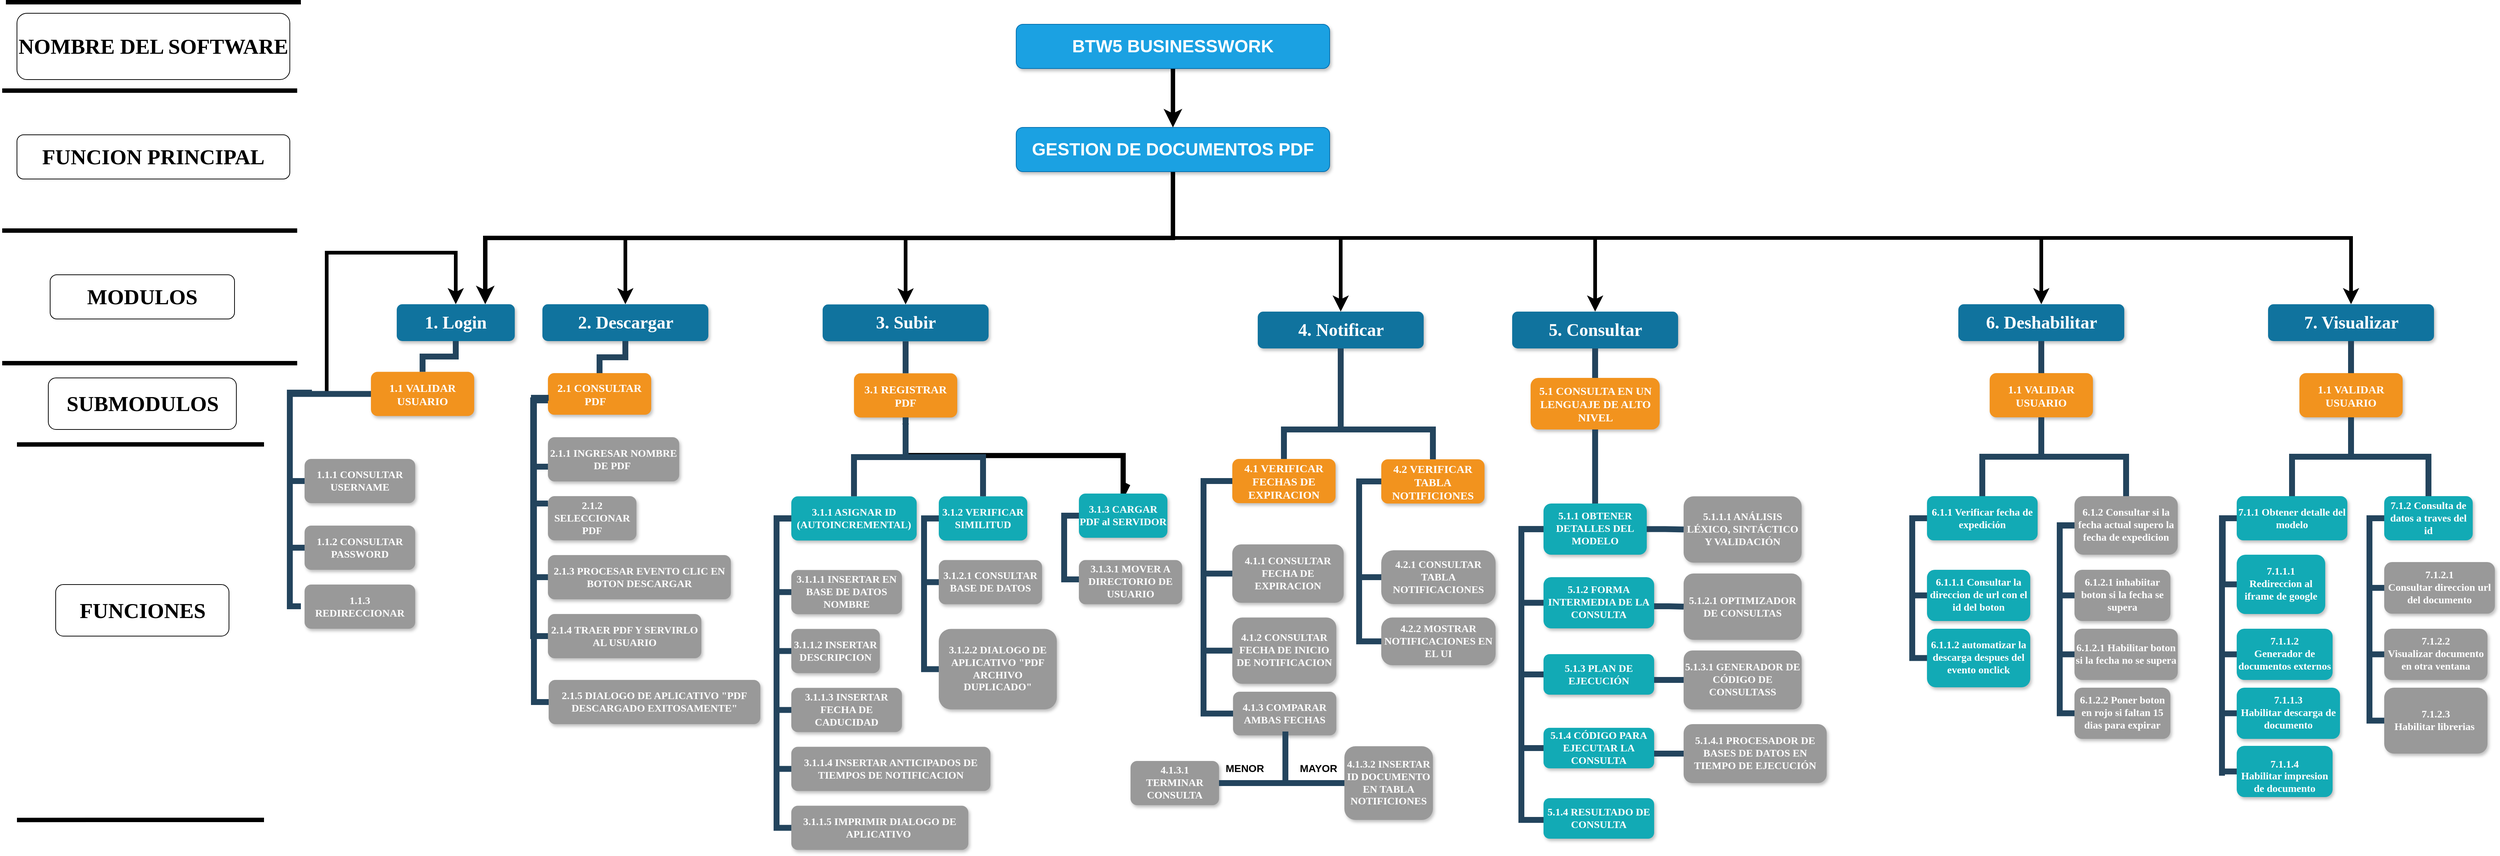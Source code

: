 <mxfile version="13.10.1" type="github">
  <diagram name="Page-1" id="64c3da0e-402f-94eb-ee01-a36477274f13">
    <mxGraphModel dx="868" dy="2102" grid="1" gridSize="10" guides="1" tooltips="1" connect="1" arrows="1" fold="1" page="1" pageScale="1" pageWidth="1169" pageHeight="826" background="#ffffff" math="0" shadow="0">
      <root>
        <mxCell id="0" />
        <mxCell id="1" parent="0" />
        <mxCell id="2" value="1. Login" style="whiteSpace=wrap;rounded=1;shadow=1;fillColor=#10739E;strokeColor=none;fontColor=#FFFFFF;fontStyle=1;fontSize=24;fontFamily=Verdana;" parent="1" vertex="1">
          <mxGeometry x="565" y="-700" width="160" height="50" as="geometry" />
        </mxCell>
        <mxCell id="E-M19BCUzTmZ8NUMA22a-414" style="edgeStyle=orthogonalEdgeStyle;rounded=0;jumpSize=17;orthogonalLoop=1;jettySize=auto;html=1;exitX=0;exitY=0.5;exitDx=0;exitDy=0;entryX=0.5;entryY=0;entryDx=0;entryDy=0;strokeWidth=5;fontFamily=Verdana;fontSize=14;" parent="1" source="7" target="2" edge="1">
          <mxGeometry relative="1" as="geometry">
            <Array as="points">
              <mxPoint x="470" y="-577" />
              <mxPoint x="470" y="-770" />
              <mxPoint x="645" y="-770" />
            </Array>
          </mxGeometry>
        </mxCell>
        <mxCell id="7" value="1.1 VALIDAR USUARIO" style="whiteSpace=wrap;rounded=1;fillColor=#F2931E;strokeColor=none;shadow=1;fontColor=#FFFFFF;fontStyle=1;fontSize=15;fontFamily=Verdana;" parent="1" vertex="1">
          <mxGeometry x="530" y="-608.25" width="140" height="60" as="geometry" />
        </mxCell>
        <mxCell id="155" value="1.1.1 CONSULTAR USERNAME" style="whiteSpace=wrap;rounded=1;strokeColor=none;shadow=1;fontColor=#FFFFFF;fontStyle=1;fontFamily=Verdana;fontSize=14;fillColor=#999999;" parent="1" vertex="1">
          <mxGeometry x="440" y="-490" width="150" height="60" as="geometry" />
        </mxCell>
        <mxCell id="232" value="" style="edgeStyle=elbowEdgeStyle;elbow=vertical;rounded=0;fontColor=#000000;endArrow=none;endFill=0;strokeWidth=8;strokeColor=#23445D;fontFamily=Verdana;" parent="1" source="2" target="7" edge="1">
          <mxGeometry width="100" height="100" relative="1" as="geometry">
            <mxPoint x="405" y="170" as="sourcePoint" />
            <mxPoint x="505" y="70" as="targetPoint" />
          </mxGeometry>
        </mxCell>
        <mxCell id="E-M19BCUzTmZ8NUMA22a-300" style="edgeStyle=orthogonalEdgeStyle;rounded=0;jumpSize=17;orthogonalLoop=1;jettySize=auto;html=1;exitX=0.5;exitY=1;exitDx=0;exitDy=0;entryX=0.5;entryY=0;entryDx=0;entryDy=0;strokeWidth=5;fontFamily=Verdana;fontSize=14;" parent="1" source="E-M19BCUzTmZ8NUMA22a-234" target="E-M19BCUzTmZ8NUMA22a-272" edge="1">
          <mxGeometry relative="1" as="geometry" />
        </mxCell>
        <mxCell id="E-M19BCUzTmZ8NUMA22a-328" style="edgeStyle=orthogonalEdgeStyle;rounded=0;jumpSize=17;orthogonalLoop=1;jettySize=auto;html=1;exitX=0.5;exitY=1;exitDx=0;exitDy=0;entryX=0.5;entryY=0;entryDx=0;entryDy=0;strokeWidth=5;fontFamily=Verdana;fontSize=14;" parent="1" source="E-M19BCUzTmZ8NUMA22a-234" target="E-M19BCUzTmZ8NUMA22a-301" edge="1">
          <mxGeometry relative="1" as="geometry" />
        </mxCell>
        <mxCell id="E-M19BCUzTmZ8NUMA22a-356" style="edgeStyle=orthogonalEdgeStyle;rounded=0;jumpSize=17;orthogonalLoop=1;jettySize=auto;html=1;exitX=0.5;exitY=1;exitDx=0;exitDy=0;strokeWidth=5;fontFamily=Verdana;fontSize=14;" parent="1" source="E-M19BCUzTmZ8NUMA22a-234" target="E-M19BCUzTmZ8NUMA22a-329" edge="1">
          <mxGeometry relative="1" as="geometry">
            <Array as="points">
              <mxPoint x="1618" y="-790" />
              <mxPoint x="1845" y="-790" />
            </Array>
          </mxGeometry>
        </mxCell>
        <mxCell id="E-M19BCUzTmZ8NUMA22a-384" style="edgeStyle=orthogonalEdgeStyle;rounded=0;jumpSize=17;orthogonalLoop=1;jettySize=auto;html=1;exitX=0.5;exitY=1;exitDx=0;exitDy=0;strokeWidth=5;fontFamily=Verdana;fontSize=14;entryX=0.5;entryY=0;entryDx=0;entryDy=0;" parent="1" source="E-M19BCUzTmZ8NUMA22a-234" target="E-M19BCUzTmZ8NUMA22a-357" edge="1">
          <mxGeometry relative="1" as="geometry">
            <Array as="points">
              <mxPoint x="1618" y="-790" />
              <mxPoint x="2190" y="-790" />
            </Array>
          </mxGeometry>
        </mxCell>
        <mxCell id="E-M19BCUzTmZ8NUMA22a-413" style="edgeStyle=orthogonalEdgeStyle;rounded=0;jumpSize=17;orthogonalLoop=1;jettySize=auto;html=1;exitX=0.5;exitY=1;exitDx=0;exitDy=0;entryX=0.5;entryY=0;entryDx=0;entryDy=0;strokeWidth=5;fontFamily=Verdana;fontSize=14;" parent="1" source="E-M19BCUzTmZ8NUMA22a-234" target="E-M19BCUzTmZ8NUMA22a-386" edge="1">
          <mxGeometry relative="1" as="geometry" />
        </mxCell>
        <mxCell id="E-M19BCUzTmZ8NUMA22a-444" style="edgeStyle=orthogonalEdgeStyle;rounded=0;jumpSize=17;orthogonalLoop=1;jettySize=auto;html=1;exitX=0.5;exitY=1;exitDx=0;exitDy=0;strokeWidth=5;fontFamily=Verdana;fontSize=14;" parent="1" source="E-M19BCUzTmZ8NUMA22a-234" target="E-M19BCUzTmZ8NUMA22a-417" edge="1">
          <mxGeometry relative="1" as="geometry">
            <Array as="points">
              <mxPoint x="1618" y="-790" />
              <mxPoint x="3215" y="-790" />
            </Array>
          </mxGeometry>
        </mxCell>
        <mxCell id="sqdm2ydsF2TvAnO9mzsJ-236" style="edgeStyle=orthogonalEdgeStyle;rounded=0;orthogonalLoop=1;jettySize=auto;html=1;exitX=0.5;exitY=1;exitDx=0;exitDy=0;entryX=0.75;entryY=0;entryDx=0;entryDy=0;strokeWidth=6;" parent="1" source="E-M19BCUzTmZ8NUMA22a-234" target="2" edge="1">
          <mxGeometry relative="1" as="geometry" />
        </mxCell>
        <mxCell id="E-M19BCUzTmZ8NUMA22a-234" value="GESTION DE DOCUMENTOS PDF" style="whiteSpace=wrap;rounded=1;shadow=1;fillColor=#1ba1e2;strokeColor=#006EAF;fontStyle=1;fontSize=24;fontColor=#ffffff;" parent="1" vertex="1">
          <mxGeometry x="1405" y="-940" width="425" height="60" as="geometry" />
        </mxCell>
        <mxCell id="E-M19BCUzTmZ8NUMA22a-272" value="2. Descargar" style="whiteSpace=wrap;rounded=1;shadow=1;fillColor=#10739E;strokeColor=none;fontColor=#FFFFFF;fontStyle=1;fontSize=24;fontFamily=Verdana;" parent="1" vertex="1">
          <mxGeometry x="762.5" y="-700" width="225" height="50" as="geometry" />
        </mxCell>
        <mxCell id="E-M19BCUzTmZ8NUMA22a-273" value="2.1 CONSULTAR PDF   " style="whiteSpace=wrap;rounded=1;fillColor=#F2931E;strokeColor=none;shadow=1;fontColor=#FFFFFF;fontStyle=1;fontSize=15;fontFamily=Verdana;" parent="1" vertex="1">
          <mxGeometry x="770" y="-606.5" width="140" height="56.5" as="geometry" />
        </mxCell>
        <mxCell id="E-M19BCUzTmZ8NUMA22a-277" value="2.1.1 INGRESAR NOMBRE DE PDF " style="whiteSpace=wrap;rounded=1;fillColor=#999999;strokeColor=none;shadow=1;fontColor=#FFFFFF;fontStyle=1;fontFamily=Verdana;fontSize=14;" parent="1" vertex="1">
          <mxGeometry x="770" y="-519.5" width="178" height="60" as="geometry" />
        </mxCell>
        <mxCell id="E-M19BCUzTmZ8NUMA22a-278" value="2.1.2 SELECCIONAR PDF" style="whiteSpace=wrap;rounded=1;fillColor=#999999;strokeColor=none;shadow=1;fontColor=#FFFFFF;fontStyle=1;fontFamily=Verdana;fontSize=14;" parent="1" vertex="1">
          <mxGeometry x="770.0" y="-439.5" width="120" height="60" as="geometry" />
        </mxCell>
        <mxCell id="E-M19BCUzTmZ8NUMA22a-279" value="2.1.3 PROCESAR EVENTO CLIC EN BOTON DESCARGAR" style="whiteSpace=wrap;rounded=1;fillColor=#999999;strokeColor=none;shadow=1;fontColor=#FFFFFF;fontStyle=1;fontFamily=Verdana;fontSize=14;" parent="1" vertex="1">
          <mxGeometry x="770" y="-359.5" width="248" height="60" as="geometry" />
        </mxCell>
        <mxCell id="E-M19BCUzTmZ8NUMA22a-280" value="2.1.4 TRAER PDF Y SERVIRLO AL USUARIO" style="whiteSpace=wrap;rounded=1;fillColor=#999999;strokeColor=none;shadow=1;fontColor=#FFFFFF;fontStyle=1;fontFamily=Verdana;fontSize=14;" parent="1" vertex="1">
          <mxGeometry x="770" y="-279.5" width="208" height="60" as="geometry" />
        </mxCell>
        <mxCell id="E-M19BCUzTmZ8NUMA22a-287" value="" style="edgeStyle=elbowEdgeStyle;elbow=horizontal;rounded=0;fontColor=#000000;endArrow=none;endFill=0;strokeWidth=8;strokeColor=#23445D;fontStyle=1;fontFamily=Verdana;fontSize=14;" parent="1" target="E-M19BCUzTmZ8NUMA22a-277" edge="1">
          <mxGeometry width="100" height="100" relative="1" as="geometry">
            <mxPoint x="770" y="-569.5" as="sourcePoint" />
            <mxPoint x="760.0" y="-389.5" as="targetPoint" />
            <Array as="points">
              <mxPoint x="750" y="-479.5" />
            </Array>
          </mxGeometry>
        </mxCell>
        <mxCell id="E-M19BCUzTmZ8NUMA22a-288" value="" style="edgeStyle=elbowEdgeStyle;elbow=horizontal;rounded=0;fontColor=#000000;endArrow=none;endFill=0;strokeWidth=8;strokeColor=#23445D;fontStyle=1;fontFamily=Verdana;fontSize=14;" parent="1" target="E-M19BCUzTmZ8NUMA22a-280" edge="1">
          <mxGeometry width="100" height="100" relative="1" as="geometry">
            <mxPoint x="770" y="-569.5" as="sourcePoint" />
            <mxPoint x="760" y="-149.5" as="targetPoint" />
            <Array as="points">
              <mxPoint x="750" y="-349.5" />
            </Array>
          </mxGeometry>
        </mxCell>
        <mxCell id="E-M19BCUzTmZ8NUMA22a-289" value="" style="edgeStyle=elbowEdgeStyle;elbow=horizontal;rounded=0;fontColor=#000000;endArrow=none;endFill=0;strokeWidth=8;strokeColor=#23445D;fontStyle=1;fontFamily=Verdana;fontSize=14;" parent="1" target="E-M19BCUzTmZ8NUMA22a-279" edge="1">
          <mxGeometry width="100" height="100" relative="1" as="geometry">
            <mxPoint x="770" y="-569.5" as="sourcePoint" />
            <mxPoint x="760" y="-229.5" as="targetPoint" />
            <Array as="points">
              <mxPoint x="750" y="-399.5" />
            </Array>
          </mxGeometry>
        </mxCell>
        <mxCell id="E-M19BCUzTmZ8NUMA22a-290" value="" style="edgeStyle=elbowEdgeStyle;elbow=horizontal;rounded=0;fontColor=#000000;endArrow=none;endFill=0;strokeWidth=8;strokeColor=#23445D;fontStyle=1;fontFamily=Verdana;fontSize=14;" parent="1" target="E-M19BCUzTmZ8NUMA22a-278" edge="1">
          <mxGeometry width="100" height="100" relative="1" as="geometry">
            <mxPoint x="770" y="-569.5" as="sourcePoint" />
            <mxPoint x="760.0" y="-309.5" as="targetPoint" />
            <Array as="points">
              <mxPoint x="750" y="-429.5" />
            </Array>
          </mxGeometry>
        </mxCell>
        <mxCell id="E-M19BCUzTmZ8NUMA22a-298" value="" style="edgeStyle=elbowEdgeStyle;elbow=vertical;rounded=0;fontColor=#000000;endArrow=none;endFill=0;strokeWidth=8;strokeColor=#23445D;fontFamily=Verdana;" parent="1" source="E-M19BCUzTmZ8NUMA22a-272" target="E-M19BCUzTmZ8NUMA22a-273" edge="1">
          <mxGeometry width="100" height="100" relative="1" as="geometry">
            <mxPoint x="650" y="170" as="sourcePoint" />
            <mxPoint x="750" y="70" as="targetPoint" />
          </mxGeometry>
        </mxCell>
        <mxCell id="E-M19BCUzTmZ8NUMA22a-301" value="3. Subir" style="whiteSpace=wrap;rounded=1;shadow=1;fillColor=#10739E;strokeColor=none;fontColor=#FFFFFF;fontStyle=1;fontSize=24;fontFamily=Verdana;" parent="1" vertex="1">
          <mxGeometry x="1142.5" y="-699.75" width="225" height="50" as="geometry" />
        </mxCell>
        <mxCell id="sqdm2ydsF2TvAnO9mzsJ-252" style="edgeStyle=orthogonalEdgeStyle;rounded=0;orthogonalLoop=1;jettySize=auto;html=1;exitX=0.5;exitY=1;exitDx=0;exitDy=0;entryX=0.5;entryY=0;entryDx=0;entryDy=0;strokeWidth=7;fontFamily=Tahoma;fontSize=29;endArrow=openAsync;endFill=0;" parent="1" source="E-M19BCUzTmZ8NUMA22a-302" target="sqdm2ydsF2TvAnO9mzsJ-251" edge="1">
          <mxGeometry relative="1" as="geometry" />
        </mxCell>
        <mxCell id="E-M19BCUzTmZ8NUMA22a-302" value="3.1 REGISTRAR PDF" style="whiteSpace=wrap;rounded=1;fillColor=#F2931E;strokeColor=none;shadow=1;fontColor=#FFFFFF;fontStyle=1;fontSize=15;fontFamily=Verdana;" parent="1" vertex="1">
          <mxGeometry x="1185" y="-606.25" width="140" height="60" as="geometry" />
        </mxCell>
        <mxCell id="E-M19BCUzTmZ8NUMA22a-303" value="3.1.1 ASIGNAR ID (AUTOINCREMENTAL)" style="whiteSpace=wrap;rounded=1;fillColor=#12AAB5;strokeColor=none;shadow=1;fontColor=#FFFFFF;fontStyle=1;fontFamily=Verdana;fontSize=14;" parent="1" vertex="1">
          <mxGeometry x="1100" y="-439.25" width="170" height="60" as="geometry" />
        </mxCell>
        <mxCell id="sqdm2ydsF2TvAnO9mzsJ-234" value="" style="edgeStyle=orthogonalEdgeStyle;rounded=0;orthogonalLoop=1;jettySize=auto;html=1;" parent="1" source="E-M19BCUzTmZ8NUMA22a-304" target="E-M19BCUzTmZ8NUMA22a-302" edge="1">
          <mxGeometry relative="1" as="geometry" />
        </mxCell>
        <mxCell id="E-M19BCUzTmZ8NUMA22a-304" value="3.1.2 VERIFICAR SIMILITUD" style="whiteSpace=wrap;rounded=1;fillColor=#12AAB5;strokeColor=none;shadow=1;fontColor=#FFFFFF;fontStyle=1;fontFamily=Verdana;fontSize=14;" parent="1" vertex="1">
          <mxGeometry x="1300.0" y="-439.25" width="120" height="60" as="geometry" />
        </mxCell>
        <mxCell id="E-M19BCUzTmZ8NUMA22a-305" value="3.1.1.1 INSERTAR EN BASE DE DATOS NOMBRE" style="whiteSpace=wrap;rounded=1;fillColor=#999999;strokeColor=none;shadow=1;fontColor=#FFFFFF;fontStyle=1;fontFamily=Verdana;fontSize=14;" parent="1" vertex="1">
          <mxGeometry x="1100" y="-339.25" width="150" height="60" as="geometry" />
        </mxCell>
        <mxCell id="E-M19BCUzTmZ8NUMA22a-306" value="3.1.1.2 INSERTAR DESCRIPCION" style="whiteSpace=wrap;rounded=1;fillColor=#999999;strokeColor=none;shadow=1;fontColor=#FFFFFF;fontStyle=1;fontFamily=Verdana;fontSize=14;" parent="1" vertex="1">
          <mxGeometry x="1100" y="-259.25" width="120" height="60" as="geometry" />
        </mxCell>
        <mxCell id="E-M19BCUzTmZ8NUMA22a-307" value="3.1.1.3 INSERTAR FECHA DE CADUCIDAD" style="whiteSpace=wrap;rounded=1;fillColor=#999999;strokeColor=none;shadow=1;fontColor=#FFFFFF;fontStyle=1;fontFamily=Verdana;fontSize=14;" parent="1" vertex="1">
          <mxGeometry x="1100" y="-179.25" width="150" height="60" as="geometry" />
        </mxCell>
        <mxCell id="E-M19BCUzTmZ8NUMA22a-308" value="3.1.1.4 INSERTAR ANTICIPADOS DE TIEMPOS DE NOTIFICACION" style="whiteSpace=wrap;rounded=1;fillColor=#999999;strokeColor=none;shadow=1;fontColor=#FFFFFF;fontStyle=1;fontFamily=Verdana;fontSize=14;" parent="1" vertex="1">
          <mxGeometry x="1100" y="-99.25" width="270" height="60" as="geometry" />
        </mxCell>
        <mxCell id="E-M19BCUzTmZ8NUMA22a-309" value="3.1.1.5 IMPRIMIR DIALOGO DE APLICATIVO " style="whiteSpace=wrap;rounded=1;fillColor=#999999;strokeColor=none;shadow=1;fontColor=#FFFFFF;fontStyle=1;fontFamily=Verdana;fontSize=14;" parent="1" vertex="1">
          <mxGeometry x="1100" y="-19.25" width="240" height="60" as="geometry" />
        </mxCell>
        <mxCell id="E-M19BCUzTmZ8NUMA22a-310" value="3.1.2.1 CONSULTAR BASE DE DATOS" style="whiteSpace=wrap;rounded=1;fillColor=#999999;strokeColor=none;shadow=1;fontColor=#FFFFFF;fontStyle=1;fontFamily=Verdana;fontSize=14;" parent="1" vertex="1">
          <mxGeometry x="1300" y="-352.75" width="140" height="60" as="geometry" />
        </mxCell>
        <mxCell id="E-M19BCUzTmZ8NUMA22a-311" value="3.1.2.2 DIALOGO DE APLICATIVO &quot;PDF ARCHIVO DUPLICADO&quot;" style="whiteSpace=wrap;rounded=1;fillColor=#999999;strokeColor=none;shadow=1;fontColor=#FFFFFF;fontStyle=1;fontFamily=Verdana;fontSize=14;" parent="1" vertex="1">
          <mxGeometry x="1300" y="-259.25" width="160" height="109.25" as="geometry" />
        </mxCell>
        <mxCell id="E-M19BCUzTmZ8NUMA22a-315" value="" style="edgeStyle=elbowEdgeStyle;elbow=horizontal;rounded=0;fontColor=#000000;endArrow=none;endFill=0;strokeWidth=8;strokeColor=#23445D;fontStyle=1;fontFamily=Verdana;fontSize=14;" parent="1" source="E-M19BCUzTmZ8NUMA22a-303" target="E-M19BCUzTmZ8NUMA22a-305" edge="1">
          <mxGeometry width="100" height="100" relative="1" as="geometry">
            <mxPoint x="1080" y="-409.25" as="sourcePoint" />
            <mxPoint x="1090.0" y="-309.25" as="targetPoint" />
            <Array as="points">
              <mxPoint x="1080" y="-359.25" />
            </Array>
          </mxGeometry>
        </mxCell>
        <mxCell id="E-M19BCUzTmZ8NUMA22a-316" value="" style="edgeStyle=elbowEdgeStyle;elbow=horizontal;rounded=0;fontColor=#000000;endArrow=none;endFill=0;strokeWidth=8;strokeColor=#23445D;fontStyle=1;fontFamily=Verdana;fontSize=14;" parent="1" source="E-M19BCUzTmZ8NUMA22a-303" target="E-M19BCUzTmZ8NUMA22a-306" edge="1">
          <mxGeometry width="100" height="100" relative="1" as="geometry">
            <mxPoint x="1090" y="-409.25" as="sourcePoint" />
            <mxPoint x="1090.0" y="-229.25" as="targetPoint" />
            <Array as="points">
              <mxPoint x="1080" y="-319.25" />
            </Array>
          </mxGeometry>
        </mxCell>
        <mxCell id="E-M19BCUzTmZ8NUMA22a-317" value="" style="edgeStyle=elbowEdgeStyle;elbow=horizontal;rounded=0;fontColor=#000000;endArrow=none;endFill=0;strokeWidth=8;strokeColor=#23445D;fontStyle=1;fontFamily=Verdana;fontSize=14;" parent="1" source="E-M19BCUzTmZ8NUMA22a-303" target="E-M19BCUzTmZ8NUMA22a-309" edge="1">
          <mxGeometry width="100" height="100" relative="1" as="geometry">
            <mxPoint x="1090" y="-409.25" as="sourcePoint" />
            <mxPoint x="1090" y="10.75" as="targetPoint" />
            <Array as="points">
              <mxPoint x="1080" y="-189.25" />
            </Array>
          </mxGeometry>
        </mxCell>
        <mxCell id="E-M19BCUzTmZ8NUMA22a-318" value="" style="edgeStyle=elbowEdgeStyle;elbow=horizontal;rounded=0;fontColor=#000000;endArrow=none;endFill=0;strokeWidth=8;strokeColor=#23445D;fontStyle=1;fontFamily=Verdana;fontSize=14;" parent="1" source="E-M19BCUzTmZ8NUMA22a-303" target="E-M19BCUzTmZ8NUMA22a-308" edge="1">
          <mxGeometry width="100" height="100" relative="1" as="geometry">
            <mxPoint x="1090" y="-409.25" as="sourcePoint" />
            <mxPoint x="1090" y="-69.25" as="targetPoint" />
            <Array as="points">
              <mxPoint x="1080" y="-239.25" />
            </Array>
          </mxGeometry>
        </mxCell>
        <mxCell id="E-M19BCUzTmZ8NUMA22a-319" value="" style="edgeStyle=elbowEdgeStyle;elbow=horizontal;rounded=0;fontColor=#000000;endArrow=none;endFill=0;strokeWidth=8;strokeColor=#23445D;fontStyle=1;fontFamily=Verdana;fontSize=14;" parent="1" source="E-M19BCUzTmZ8NUMA22a-303" target="E-M19BCUzTmZ8NUMA22a-307" edge="1">
          <mxGeometry width="100" height="100" relative="1" as="geometry">
            <mxPoint x="1090" y="-409.25" as="sourcePoint" />
            <mxPoint x="1090.0" y="-149.25" as="targetPoint" />
            <Array as="points">
              <mxPoint x="1080" y="-269.25" />
            </Array>
          </mxGeometry>
        </mxCell>
        <mxCell id="E-M19BCUzTmZ8NUMA22a-320" value="" style="edgeStyle=elbowEdgeStyle;elbow=horizontal;rounded=0;fontColor=#000000;endArrow=none;endFill=0;strokeWidth=8;strokeColor=#23445D;fontStyle=1;fontFamily=Verdana;fontSize=14;" parent="1" source="E-M19BCUzTmZ8NUMA22a-304" target="E-M19BCUzTmZ8NUMA22a-310" edge="1">
          <mxGeometry width="100" height="100" relative="1" as="geometry">
            <mxPoint x="1270" y="-409.25" as="sourcePoint" />
            <mxPoint x="1280.0" y="-309.25" as="targetPoint" />
            <Array as="points">
              <mxPoint x="1280" y="-359.25" />
            </Array>
          </mxGeometry>
        </mxCell>
        <mxCell id="E-M19BCUzTmZ8NUMA22a-321" value="" style="edgeStyle=elbowEdgeStyle;elbow=horizontal;rounded=0;fontColor=#000000;endArrow=none;endFill=0;strokeWidth=8;strokeColor=#23445D;fontStyle=1;fontFamily=Verdana;fontSize=14;" parent="1" source="E-M19BCUzTmZ8NUMA22a-304" target="E-M19BCUzTmZ8NUMA22a-311" edge="1">
          <mxGeometry width="100" height="100" relative="1" as="geometry">
            <mxPoint x="1280" y="-409.25" as="sourcePoint" />
            <mxPoint x="1280.0" y="-229.25" as="targetPoint" />
            <Array as="points">
              <mxPoint x="1280" y="-319.25" />
            </Array>
          </mxGeometry>
        </mxCell>
        <mxCell id="E-M19BCUzTmZ8NUMA22a-325" value="" style="edgeStyle=elbowEdgeStyle;elbow=vertical;rounded=0;fontColor=#000000;endArrow=none;endFill=0;strokeWidth=8;strokeColor=#23445D;fontStyle=1;fontFamily=Verdana;" parent="1" source="E-M19BCUzTmZ8NUMA22a-302" target="E-M19BCUzTmZ8NUMA22a-303" edge="1">
          <mxGeometry width="100" height="100" relative="1" as="geometry">
            <mxPoint x="1925" y="93.75" as="sourcePoint" />
            <mxPoint x="1825" y="-16.25" as="targetPoint" />
          </mxGeometry>
        </mxCell>
        <mxCell id="E-M19BCUzTmZ8NUMA22a-326" value="" style="edgeStyle=elbowEdgeStyle;elbow=vertical;rounded=0;fontColor=#000000;endArrow=none;endFill=0;strokeWidth=8;strokeColor=#23445D;fontStyle=1;fontFamily=Verdana;" parent="1" source="E-M19BCUzTmZ8NUMA22a-302" target="E-M19BCUzTmZ8NUMA22a-304" edge="1">
          <mxGeometry width="100" height="100" relative="1" as="geometry">
            <mxPoint x="2015" y="83.75" as="sourcePoint" />
            <mxPoint x="2115" y="-16.25" as="targetPoint" />
          </mxGeometry>
        </mxCell>
        <mxCell id="E-M19BCUzTmZ8NUMA22a-327" value="" style="edgeStyle=elbowEdgeStyle;elbow=vertical;rounded=0;fontColor=#000000;endArrow=none;endFill=0;strokeWidth=8;strokeColor=#23445D;fontFamily=Verdana;" parent="1" source="E-M19BCUzTmZ8NUMA22a-301" target="E-M19BCUzTmZ8NUMA22a-302" edge="1">
          <mxGeometry width="100" height="100" relative="1" as="geometry">
            <mxPoint x="1030" y="170.25" as="sourcePoint" />
            <mxPoint x="1130" y="70.25" as="targetPoint" />
          </mxGeometry>
        </mxCell>
        <mxCell id="E-M19BCUzTmZ8NUMA22a-329" value="4. Notificar" style="whiteSpace=wrap;rounded=1;shadow=1;fillColor=#10739E;strokeColor=none;fontColor=#FFFFFF;fontStyle=1;fontSize=24;fontFamily=Verdana;" parent="1" vertex="1">
          <mxGeometry x="1732.5" y="-690" width="225" height="50" as="geometry" />
        </mxCell>
        <mxCell id="E-M19BCUzTmZ8NUMA22a-357" value="5. Consultar" style="whiteSpace=wrap;rounded=1;shadow=1;fillColor=#10739E;strokeColor=none;fontColor=#FFFFFF;fontStyle=1;fontSize=24;fontFamily=Verdana;" parent="1" vertex="1">
          <mxGeometry x="2077.5" y="-690" width="225" height="50" as="geometry" />
        </mxCell>
        <mxCell id="E-M19BCUzTmZ8NUMA22a-358" value="5.1 CONSULTA EN UN LENGUAJE DE ALTO NIVEL" style="whiteSpace=wrap;rounded=1;fillColor=#F2931E;strokeColor=none;shadow=1;fontColor=#FFFFFF;fontStyle=1;fontSize=15;fontFamily=Verdana;" parent="1" vertex="1">
          <mxGeometry x="2102.5" y="-600" width="175" height="70" as="geometry" />
        </mxCell>
        <mxCell id="E-M19BCUzTmZ8NUMA22a-359" value="5.1.1 OBTENER DETALLES DEL MODELO" style="whiteSpace=wrap;rounded=1;fillColor=#12AAB5;strokeColor=none;shadow=1;fontColor=#FFFFFF;fontStyle=1;fontFamily=Verdana;fontSize=14;" parent="1" vertex="1">
          <mxGeometry x="2120" y="-429.5" width="140" height="69.5" as="geometry" />
        </mxCell>
        <mxCell id="E-M19BCUzTmZ8NUMA22a-360" value="5.1.2 FORMA INTERMEDIA DE LA CONSULTA" style="whiteSpace=wrap;rounded=1;fillColor=#12AAB5;strokeColor=none;shadow=1;fontColor=#FFFFFF;fontStyle=1;fontFamily=Verdana;fontSize=14;" parent="1" vertex="1">
          <mxGeometry x="2120" y="-329.5" width="150" height="69.5" as="geometry" />
        </mxCell>
        <mxCell id="E-M19BCUzTmZ8NUMA22a-361" value="5.1.1.1 ANÁLISIS LÉXICO, SINTÁCTICO Y VALIDACIÓN" style="whiteSpace=wrap;rounded=1;fillColor=#999999;strokeColor=none;shadow=1;fontColor=#FFFFFF;fontStyle=1;fontFamily=Verdana;fontSize=14;" parent="1" vertex="1">
          <mxGeometry x="2310" y="-439.25" width="160" height="90" as="geometry" />
        </mxCell>
        <mxCell id="E-M19BCUzTmZ8NUMA22a-372" value="" style="edgeStyle=elbowEdgeStyle;elbow=horizontal;rounded=0;fontColor=#000000;endArrow=none;endFill=0;strokeWidth=8;strokeColor=#23445D;fontStyle=1;fontFamily=Verdana;fontSize=14;entryX=0;entryY=0.5;entryDx=0;entryDy=0;" parent="1" source="E-M19BCUzTmZ8NUMA22a-359" target="E-M19BCUzTmZ8NUMA22a-360" edge="1">
          <mxGeometry width="100" height="100" relative="1" as="geometry">
            <mxPoint x="2100" y="-399.5" as="sourcePoint" />
            <mxPoint x="2110" y="-219.5" as="targetPoint" />
            <Array as="points">
              <mxPoint x="2090" y="-309.5" />
            </Array>
          </mxGeometry>
        </mxCell>
        <mxCell id="E-M19BCUzTmZ8NUMA22a-373" value="" style="edgeStyle=elbowEdgeStyle;elbow=horizontal;rounded=0;fontColor=#000000;endArrow=none;endFill=0;strokeWidth=8;strokeColor=#23445D;fontStyle=1;fontFamily=Verdana;fontSize=14;" parent="1" source="E-M19BCUzTmZ8NUMA22a-359" edge="1">
          <mxGeometry width="100" height="100" relative="1" as="geometry">
            <mxPoint x="2100" y="-399.5" as="sourcePoint" />
            <mxPoint x="2120" as="targetPoint" />
            <Array as="points">
              <mxPoint x="2090" y="-179.5" />
            </Array>
          </mxGeometry>
        </mxCell>
        <mxCell id="E-M19BCUzTmZ8NUMA22a-374" value="" style="edgeStyle=elbowEdgeStyle;elbow=horizontal;rounded=0;fontColor=#000000;endArrow=none;endFill=0;strokeWidth=8;strokeColor=#23445D;fontStyle=1;fontFamily=Verdana;fontSize=14;entryX=0;entryY=0.5;entryDx=0;entryDy=0;" parent="1" source="E-M19BCUzTmZ8NUMA22a-359" target="BTncwBbobFxB5JIf2_1C-247" edge="1">
          <mxGeometry width="100" height="100" relative="1" as="geometry">
            <mxPoint x="2100" y="-399.5" as="sourcePoint" />
            <mxPoint x="2110" y="-59.5" as="targetPoint" />
            <Array as="points">
              <mxPoint x="2090" y="-229.5" />
            </Array>
          </mxGeometry>
        </mxCell>
        <mxCell id="E-M19BCUzTmZ8NUMA22a-375" value="" style="edgeStyle=elbowEdgeStyle;elbow=horizontal;rounded=0;fontColor=#000000;endArrow=none;endFill=0;strokeWidth=8;strokeColor=#23445D;fontStyle=1;fontFamily=Verdana;fontSize=14;entryX=0;entryY=0.5;entryDx=0;entryDy=0;" parent="1" source="E-M19BCUzTmZ8NUMA22a-359" target="BTncwBbobFxB5JIf2_1C-244" edge="1">
          <mxGeometry width="100" height="100" relative="1" as="geometry">
            <mxPoint x="2100" y="-399.5" as="sourcePoint" />
            <mxPoint x="2110" y="-139.5" as="targetPoint" />
            <Array as="points">
              <mxPoint x="2090" y="-259.5" />
            </Array>
          </mxGeometry>
        </mxCell>
        <mxCell id="E-M19BCUzTmZ8NUMA22a-381" value="" style="edgeStyle=elbowEdgeStyle;elbow=vertical;rounded=0;fontColor=#000000;endArrow=none;endFill=0;strokeWidth=8;strokeColor=#23445D;fontStyle=1;fontFamily=Verdana;" parent="1" source="E-M19BCUzTmZ8NUMA22a-358" target="E-M19BCUzTmZ8NUMA22a-359" edge="1">
          <mxGeometry width="100" height="100" relative="1" as="geometry">
            <mxPoint x="2935" y="103.5" as="sourcePoint" />
            <mxPoint x="2835" y="-6.5" as="targetPoint" />
          </mxGeometry>
        </mxCell>
        <mxCell id="E-M19BCUzTmZ8NUMA22a-383" value="" style="edgeStyle=elbowEdgeStyle;elbow=vertical;rounded=0;fontColor=#000000;endArrow=none;endFill=0;strokeWidth=8;strokeColor=#23445D;fontFamily=Verdana;" parent="1" source="E-M19BCUzTmZ8NUMA22a-357" target="E-M19BCUzTmZ8NUMA22a-358" edge="1">
          <mxGeometry width="100" height="100" relative="1" as="geometry">
            <mxPoint x="1965" y="180" as="sourcePoint" />
            <mxPoint x="2065" y="80" as="targetPoint" />
          </mxGeometry>
        </mxCell>
        <mxCell id="E-M19BCUzTmZ8NUMA22a-386" value="6. Deshabilitar" style="whiteSpace=wrap;rounded=1;shadow=1;fillColor=#10739E;strokeColor=none;fontColor=#FFFFFF;fontStyle=1;fontSize=24;fontFamily=Verdana;" parent="1" vertex="1">
          <mxGeometry x="2682.5" y="-700" width="225" height="50" as="geometry" />
        </mxCell>
        <mxCell id="E-M19BCUzTmZ8NUMA22a-387" value="1.1 VALIDAR USUARIO" style="whiteSpace=wrap;rounded=1;fillColor=#F2931E;strokeColor=none;shadow=1;fontColor=#FFFFFF;fontStyle=1;fontSize=15;fontFamily=Verdana;" parent="1" vertex="1">
          <mxGeometry x="2725" y="-606.5" width="140" height="60" as="geometry" />
        </mxCell>
        <mxCell id="E-M19BCUzTmZ8NUMA22a-388" value="6.1.1 Verificar fecha de expedición" style="whiteSpace=wrap;rounded=1;fillColor=#12AAB5;strokeColor=none;shadow=1;fontColor=#FFFFFF;fontStyle=1;fontFamily=Verdana;fontSize=14;" parent="1" vertex="1">
          <mxGeometry x="2640" y="-439.5" width="150" height="60" as="geometry" />
        </mxCell>
        <mxCell id="E-M19BCUzTmZ8NUMA22a-389" value="6.1.2 Consultar si la fecha actual supero la fecha de expedicion" style="whiteSpace=wrap;rounded=1;strokeColor=none;shadow=1;fontColor=#FFFFFF;fontStyle=1;fontFamily=Verdana;fontSize=14;fillColor=#999999;" parent="1" vertex="1">
          <mxGeometry x="2840" y="-439.5" width="140" height="79.5" as="geometry" />
        </mxCell>
        <mxCell id="E-M19BCUzTmZ8NUMA22a-390" value="6.1.1.1 Consultar la direccion de url con el id del boton" style="whiteSpace=wrap;rounded=1;strokeColor=none;shadow=1;fontColor=#FFFFFF;fontStyle=1;fontFamily=Verdana;fontSize=14;fillColor=#12AAB5;" parent="1" vertex="1">
          <mxGeometry x="2640" y="-339.5" width="140" height="69.5" as="geometry" />
        </mxCell>
        <mxCell id="E-M19BCUzTmZ8NUMA22a-391" value="6.1.1.2 automatizar la descarga despues del evento onclick" style="whiteSpace=wrap;rounded=1;strokeColor=none;shadow=1;fontColor=#FFFFFF;fontStyle=1;fontFamily=Verdana;fontSize=14;fillColor=#12AAB5;" parent="1" vertex="1">
          <mxGeometry x="2640" y="-259.5" width="140" height="79.5" as="geometry" />
        </mxCell>
        <mxCell id="E-M19BCUzTmZ8NUMA22a-395" value="6.1.2.1 inhabiitar boton si la fecha se supera" style="whiteSpace=wrap;rounded=1;strokeColor=none;shadow=1;fontColor=#FFFFFF;fontStyle=1;fontFamily=Verdana;fontSize=14;fillColor=#999999;" parent="1" vertex="1">
          <mxGeometry x="2840" y="-339.5" width="130" height="69.5" as="geometry" />
        </mxCell>
        <mxCell id="E-M19BCUzTmZ8NUMA22a-396" value="6.1.2.1 Habilitar boton si la fecha no se supera" style="whiteSpace=wrap;rounded=1;fillColor=#999999;strokeColor=none;shadow=1;fontColor=#FFFFFF;fontStyle=1;fontFamily=Verdana;fontSize=14;" parent="1" vertex="1">
          <mxGeometry x="2840" y="-259.5" width="140" height="69.5" as="geometry" />
        </mxCell>
        <mxCell id="E-M19BCUzTmZ8NUMA22a-397" value="6.1.2.2 Poner boton en rojo si faltan 15 dias para expirar" style="whiteSpace=wrap;rounded=1;fillColor=#999999;strokeColor=none;shadow=1;fontColor=#FFFFFF;fontStyle=1;fontFamily=Verdana;fontSize=14;" parent="1" vertex="1">
          <mxGeometry x="2840" y="-179.5" width="130" height="69.5" as="geometry" />
        </mxCell>
        <mxCell id="E-M19BCUzTmZ8NUMA22a-400" value="" style="edgeStyle=elbowEdgeStyle;elbow=horizontal;rounded=0;fontColor=#000000;endArrow=none;endFill=0;strokeWidth=8;strokeColor=#23445D;fontStyle=1;fontFamily=Verdana;fontSize=14;" parent="1" source="E-M19BCUzTmZ8NUMA22a-388" target="E-M19BCUzTmZ8NUMA22a-390" edge="1">
          <mxGeometry width="100" height="100" relative="1" as="geometry">
            <mxPoint x="2620" y="-409.5" as="sourcePoint" />
            <mxPoint x="2630.0" y="-309.5" as="targetPoint" />
            <Array as="points">
              <mxPoint x="2620" y="-359.5" />
            </Array>
          </mxGeometry>
        </mxCell>
        <mxCell id="E-M19BCUzTmZ8NUMA22a-401" value="" style="edgeStyle=elbowEdgeStyle;elbow=horizontal;rounded=0;fontColor=#000000;endArrow=none;endFill=0;strokeWidth=8;strokeColor=#23445D;fontStyle=1;fontFamily=Verdana;fontSize=14;" parent="1" source="E-M19BCUzTmZ8NUMA22a-388" target="E-M19BCUzTmZ8NUMA22a-391" edge="1">
          <mxGeometry width="100" height="100" relative="1" as="geometry">
            <mxPoint x="2630" y="-409.5" as="sourcePoint" />
            <mxPoint x="2630" y="-229.5" as="targetPoint" />
            <Array as="points">
              <mxPoint x="2620" y="-319.5" />
            </Array>
          </mxGeometry>
        </mxCell>
        <mxCell id="E-M19BCUzTmZ8NUMA22a-402" value="" style="edgeStyle=elbowEdgeStyle;elbow=horizontal;rounded=0;fontColor=#000000;endArrow=none;endFill=0;strokeWidth=8;strokeColor=#23445D;fontStyle=1;fontFamily=Verdana;fontSize=14;" parent="1" source="E-M19BCUzTmZ8NUMA22a-388" edge="1">
          <mxGeometry width="100" height="100" relative="1" as="geometry">
            <mxPoint x="2630" y="-409.5" as="sourcePoint" />
            <mxPoint x="2620" y="-220" as="targetPoint" />
            <Array as="points">
              <mxPoint x="2620" y="-189.5" />
            </Array>
          </mxGeometry>
        </mxCell>
        <mxCell id="E-M19BCUzTmZ8NUMA22a-403" value="" style="edgeStyle=elbowEdgeStyle;elbow=horizontal;rounded=0;fontColor=#000000;endArrow=none;endFill=0;strokeWidth=8;strokeColor=#23445D;fontStyle=1;fontFamily=Verdana;fontSize=14;" parent="1" source="E-M19BCUzTmZ8NUMA22a-388" edge="1">
          <mxGeometry width="100" height="100" relative="1" as="geometry">
            <mxPoint x="2630" y="-409.5" as="sourcePoint" />
            <mxPoint x="2620" y="-220" as="targetPoint" />
            <Array as="points">
              <mxPoint x="2620" y="-239.5" />
            </Array>
          </mxGeometry>
        </mxCell>
        <mxCell id="E-M19BCUzTmZ8NUMA22a-404" value="" style="edgeStyle=elbowEdgeStyle;elbow=horizontal;rounded=0;fontColor=#000000;endArrow=none;endFill=0;strokeWidth=8;strokeColor=#23445D;fontStyle=1;fontFamily=Verdana;fontSize=14;" parent="1" source="E-M19BCUzTmZ8NUMA22a-388" edge="1">
          <mxGeometry width="100" height="100" relative="1" as="geometry">
            <mxPoint x="2630" y="-409.5" as="sourcePoint" />
            <mxPoint x="2620" y="-220" as="targetPoint" />
            <Array as="points">
              <mxPoint x="2620" y="-269.5" />
            </Array>
          </mxGeometry>
        </mxCell>
        <mxCell id="E-M19BCUzTmZ8NUMA22a-405" value="" style="edgeStyle=elbowEdgeStyle;elbow=horizontal;rounded=0;fontColor=#000000;endArrow=none;endFill=0;strokeWidth=8;strokeColor=#23445D;fontStyle=1;fontFamily=Verdana;fontSize=14;" parent="1" source="E-M19BCUzTmZ8NUMA22a-389" target="E-M19BCUzTmZ8NUMA22a-395" edge="1">
          <mxGeometry width="100" height="100" relative="1" as="geometry">
            <mxPoint x="2810" y="-409.5" as="sourcePoint" />
            <mxPoint x="2820.0" y="-309.5" as="targetPoint" />
            <Array as="points">
              <mxPoint x="2820" y="-359.5" />
            </Array>
          </mxGeometry>
        </mxCell>
        <mxCell id="E-M19BCUzTmZ8NUMA22a-406" value="" style="edgeStyle=elbowEdgeStyle;elbow=horizontal;rounded=0;fontColor=#000000;endArrow=none;endFill=0;strokeWidth=8;strokeColor=#23445D;fontStyle=1;fontFamily=Verdana;fontSize=14;" parent="1" source="E-M19BCUzTmZ8NUMA22a-389" target="E-M19BCUzTmZ8NUMA22a-396" edge="1">
          <mxGeometry width="100" height="100" relative="1" as="geometry">
            <mxPoint x="2820" y="-409.5" as="sourcePoint" />
            <mxPoint x="2820" y="-229.5" as="targetPoint" />
            <Array as="points">
              <mxPoint x="2820" y="-319.5" />
            </Array>
          </mxGeometry>
        </mxCell>
        <mxCell id="E-M19BCUzTmZ8NUMA22a-407" value="" style="edgeStyle=elbowEdgeStyle;elbow=horizontal;rounded=0;fontColor=#000000;endArrow=none;endFill=0;strokeWidth=8;strokeColor=#23445D;fontStyle=1;fontFamily=Verdana;fontSize=14;" parent="1" source="E-M19BCUzTmZ8NUMA22a-389" edge="1">
          <mxGeometry width="100" height="100" relative="1" as="geometry">
            <mxPoint x="2820" y="-409.5" as="sourcePoint" />
            <mxPoint x="2820" y="-150" as="targetPoint" />
            <Array as="points">
              <mxPoint x="2820" y="-199.5" />
            </Array>
          </mxGeometry>
        </mxCell>
        <mxCell id="E-M19BCUzTmZ8NUMA22a-408" value="" style="edgeStyle=elbowEdgeStyle;elbow=horizontal;rounded=0;fontColor=#000000;endArrow=none;endFill=0;strokeWidth=8;strokeColor=#23445D;fontStyle=1;fontFamily=Verdana;fontSize=14;" parent="1" source="E-M19BCUzTmZ8NUMA22a-389" edge="1">
          <mxGeometry width="100" height="100" relative="1" as="geometry">
            <mxPoint x="2820" y="-409.5" as="sourcePoint" />
            <mxPoint x="2820" y="-150" as="targetPoint" />
            <Array as="points">
              <mxPoint x="2820" y="-239.5" />
            </Array>
          </mxGeometry>
        </mxCell>
        <mxCell id="E-M19BCUzTmZ8NUMA22a-409" value="" style="edgeStyle=elbowEdgeStyle;elbow=horizontal;rounded=0;fontColor=#000000;endArrow=none;endFill=0;strokeWidth=8;strokeColor=#23445D;fontStyle=1;fontFamily=Verdana;fontSize=14;" parent="1" source="E-M19BCUzTmZ8NUMA22a-389" target="E-M19BCUzTmZ8NUMA22a-397" edge="1">
          <mxGeometry width="100" height="100" relative="1" as="geometry">
            <mxPoint x="2820" y="-409.5" as="sourcePoint" />
            <mxPoint x="2820" y="-149.5" as="targetPoint" />
            <Array as="points">
              <mxPoint x="2820" y="-269.5" />
            </Array>
          </mxGeometry>
        </mxCell>
        <mxCell id="E-M19BCUzTmZ8NUMA22a-410" value="" style="edgeStyle=elbowEdgeStyle;elbow=vertical;rounded=0;fontColor=#000000;endArrow=none;endFill=0;strokeWidth=8;strokeColor=#23445D;fontStyle=1;fontFamily=Verdana;" parent="1" source="E-M19BCUzTmZ8NUMA22a-387" target="E-M19BCUzTmZ8NUMA22a-388" edge="1">
          <mxGeometry width="100" height="100" relative="1" as="geometry">
            <mxPoint x="3465" y="93.5" as="sourcePoint" />
            <mxPoint x="3365" y="-16.5" as="targetPoint" />
          </mxGeometry>
        </mxCell>
        <mxCell id="E-M19BCUzTmZ8NUMA22a-411" value="" style="edgeStyle=elbowEdgeStyle;elbow=vertical;rounded=0;fontColor=#000000;endArrow=none;endFill=0;strokeWidth=8;strokeColor=#23445D;fontStyle=1;fontFamily=Verdana;" parent="1" source="E-M19BCUzTmZ8NUMA22a-387" target="E-M19BCUzTmZ8NUMA22a-389" edge="1">
          <mxGeometry width="100" height="100" relative="1" as="geometry">
            <mxPoint x="3555" y="83.5" as="sourcePoint" />
            <mxPoint x="3655" y="-16.5" as="targetPoint" />
          </mxGeometry>
        </mxCell>
        <mxCell id="E-M19BCUzTmZ8NUMA22a-412" value="" style="edgeStyle=elbowEdgeStyle;elbow=vertical;rounded=0;fontColor=#000000;endArrow=none;endFill=0;strokeWidth=8;strokeColor=#23445D;fontFamily=Verdana;" parent="1" source="E-M19BCUzTmZ8NUMA22a-386" target="E-M19BCUzTmZ8NUMA22a-387" edge="1">
          <mxGeometry width="100" height="100" relative="1" as="geometry">
            <mxPoint x="2570" y="170" as="sourcePoint" />
            <mxPoint x="2670" y="70" as="targetPoint" />
          </mxGeometry>
        </mxCell>
        <mxCell id="E-M19BCUzTmZ8NUMA22a-417" value="7. Visualizar" style="whiteSpace=wrap;rounded=1;shadow=1;fillColor=#10739E;strokeColor=none;fontColor=#FFFFFF;fontStyle=1;fontSize=24;fontFamily=Verdana;" parent="1" vertex="1">
          <mxGeometry x="3102.5" y="-700" width="225" height="50" as="geometry" />
        </mxCell>
        <mxCell id="E-M19BCUzTmZ8NUMA22a-418" value="1.1 VALIDAR USUARIO" style="whiteSpace=wrap;rounded=1;fillColor=#F2931E;strokeColor=none;shadow=1;fontColor=#FFFFFF;fontStyle=1;fontSize=15;fontFamily=Verdana;" parent="1" vertex="1">
          <mxGeometry x="3145" y="-606.5" width="140" height="60" as="geometry" />
        </mxCell>
        <mxCell id="E-M19BCUzTmZ8NUMA22a-419" value="7.1.1 Obtener detalle del modelo" style="whiteSpace=wrap;rounded=1;fillColor=#12AAB5;strokeColor=none;shadow=1;fontColor=#FFFFFF;fontStyle=1;fontFamily=Verdana;fontSize=14;" parent="1" vertex="1">
          <mxGeometry x="3060" y="-439.5" width="150" height="60" as="geometry" />
        </mxCell>
        <mxCell id="E-M19BCUzTmZ8NUMA22a-420" value="7.1.2 Consulta de datos a traves del id " style="whiteSpace=wrap;rounded=1;fillColor=#12AAB5;strokeColor=none;shadow=1;fontColor=#FFFFFF;fontStyle=1;fontFamily=Verdana;fontSize=14;" parent="1" vertex="1">
          <mxGeometry x="3260" y="-439.5" width="120" height="60" as="geometry" />
        </mxCell>
        <mxCell id="E-M19BCUzTmZ8NUMA22a-421" value="7.1.1.1&#xa;Redireccion al iframe de google" style="whiteSpace=wrap;rounded=1;shadow=1;fontStyle=1;fontFamily=Verdana;fontSize=14;fillColor=#12AAB5;strokeColor=none;fontColor=#FFFFFF;" parent="1" vertex="1">
          <mxGeometry x="3060" y="-360" width="120" height="80.5" as="geometry" />
        </mxCell>
        <mxCell id="E-M19BCUzTmZ8NUMA22a-422" value="7.1.1.2&#xa;Generador de documentos externos" style="whiteSpace=wrap;rounded=1;strokeColor=none;shadow=1;fontColor=#FFFFFF;fontStyle=1;fontFamily=Verdana;fontSize=14;fillColor=#12AAB5;" parent="1" vertex="1">
          <mxGeometry x="3060" y="-259.5" width="130" height="69.5" as="geometry" />
        </mxCell>
        <mxCell id="E-M19BCUzTmZ8NUMA22a-423" value="7.1.1.3&#xa;Habilitar descarga de documento" style="whiteSpace=wrap;rounded=1;strokeColor=none;shadow=1;fontColor=#FFFFFF;fontStyle=1;fontFamily=Verdana;fontSize=14;fillColor=#12AAB5;" parent="1" vertex="1">
          <mxGeometry x="3060" y="-179.5" width="140" height="69.5" as="geometry" />
        </mxCell>
        <mxCell id="E-M19BCUzTmZ8NUMA22a-424" value="7.1.1.4&#xa;Habilitar impresion de documento" style="whiteSpace=wrap;rounded=1;strokeColor=none;shadow=1;fontColor=#FFFFFF;fontStyle=1;fontFamily=Verdana;fontSize=14;verticalAlign=bottom;fillColor=#12AAB5;" parent="1" vertex="1">
          <mxGeometry x="3060" y="-100.5" width="130" height="69.5" as="geometry" />
        </mxCell>
        <mxCell id="E-M19BCUzTmZ8NUMA22a-426" value="7.1.2.1&#xa;Consultar direccion url del documento" style="whiteSpace=wrap;rounded=1;fillColor=#999999;strokeColor=none;shadow=1;fontColor=#FFFFFF;fontStyle=1;fontFamily=Verdana;fontSize=14;" parent="1" vertex="1">
          <mxGeometry x="3260" y="-350" width="150" height="70" as="geometry" />
        </mxCell>
        <mxCell id="E-M19BCUzTmZ8NUMA22a-427" value="7.1.2.2&#xa;Visualizar documento en otra ventana" style="whiteSpace=wrap;rounded=1;fillColor=#999999;strokeColor=none;shadow=1;fontColor=#FFFFFF;fontStyle=1;fontFamily=Verdana;fontSize=14;" parent="1" vertex="1">
          <mxGeometry x="3260" y="-259.5" width="140" height="69.5" as="geometry" />
        </mxCell>
        <mxCell id="E-M19BCUzTmZ8NUMA22a-428" value="7.1.2.3&#xa;Habilitar librerias  " style="whiteSpace=wrap;rounded=1;fillColor=#999999;strokeColor=none;shadow=1;fontColor=#FFFFFF;fontStyle=1;fontFamily=Verdana;fontSize=14;" parent="1" vertex="1">
          <mxGeometry x="3260" y="-179.5" width="140" height="89.5" as="geometry" />
        </mxCell>
        <mxCell id="E-M19BCUzTmZ8NUMA22a-431" value="" style="edgeStyle=elbowEdgeStyle;elbow=horizontal;rounded=0;fontColor=#000000;endArrow=none;endFill=0;strokeWidth=8;strokeColor=#23445D;fontStyle=1;fontFamily=Verdana;fontSize=14;entryX=0;entryY=0.5;entryDx=0;entryDy=0;" parent="1" target="E-M19BCUzTmZ8NUMA22a-421" edge="1">
          <mxGeometry width="100" height="100" relative="1" as="geometry">
            <mxPoint x="3051" y="-409.5" as="sourcePoint" />
            <mxPoint x="3051" y="-319.75" as="targetPoint" />
            <Array as="points">
              <mxPoint x="3041" y="-370" />
              <mxPoint x="3031" y="-359.5" />
            </Array>
          </mxGeometry>
        </mxCell>
        <mxCell id="E-M19BCUzTmZ8NUMA22a-432" value="" style="edgeStyle=elbowEdgeStyle;elbow=horizontal;rounded=0;fontColor=#000000;endArrow=none;endFill=0;strokeWidth=8;strokeColor=#23445D;fontStyle=1;fontFamily=Verdana;fontSize=14;" parent="1" source="E-M19BCUzTmZ8NUMA22a-419" target="E-M19BCUzTmZ8NUMA22a-422" edge="1">
          <mxGeometry width="100" height="100" relative="1" as="geometry">
            <mxPoint x="3050" y="-409.5" as="sourcePoint" />
            <mxPoint x="3050" y="-229.5" as="targetPoint" />
            <Array as="points">
              <mxPoint x="3040" y="-319.5" />
            </Array>
          </mxGeometry>
        </mxCell>
        <mxCell id="E-M19BCUzTmZ8NUMA22a-433" value="" style="edgeStyle=elbowEdgeStyle;elbow=horizontal;rounded=0;fontColor=#000000;endArrow=none;endFill=0;strokeWidth=8;strokeColor=#23445D;fontStyle=1;fontFamily=Verdana;fontSize=14;" parent="1" source="E-M19BCUzTmZ8NUMA22a-419" edge="1">
          <mxGeometry width="100" height="100" relative="1" as="geometry">
            <mxPoint x="3050" y="-409.5" as="sourcePoint" />
            <mxPoint x="3040" y="-60" as="targetPoint" />
            <Array as="points">
              <mxPoint x="3040" y="-189.5" />
            </Array>
          </mxGeometry>
        </mxCell>
        <mxCell id="E-M19BCUzTmZ8NUMA22a-434" value="" style="edgeStyle=elbowEdgeStyle;elbow=horizontal;rounded=0;fontColor=#000000;endArrow=none;endFill=0;strokeWidth=8;strokeColor=#23445D;fontStyle=1;fontFamily=Verdana;fontSize=14;" parent="1" source="E-M19BCUzTmZ8NUMA22a-419" target="E-M19BCUzTmZ8NUMA22a-424" edge="1">
          <mxGeometry width="100" height="100" relative="1" as="geometry">
            <mxPoint x="3050" y="-409.5" as="sourcePoint" />
            <mxPoint x="3050" y="-69.5" as="targetPoint" />
            <Array as="points">
              <mxPoint x="3040" y="-239.5" />
            </Array>
          </mxGeometry>
        </mxCell>
        <mxCell id="E-M19BCUzTmZ8NUMA22a-435" value="" style="edgeStyle=elbowEdgeStyle;elbow=horizontal;rounded=0;fontColor=#000000;endArrow=none;endFill=0;strokeWidth=8;strokeColor=#23445D;fontStyle=1;fontFamily=Verdana;fontSize=14;" parent="1" source="E-M19BCUzTmZ8NUMA22a-419" target="E-M19BCUzTmZ8NUMA22a-423" edge="1">
          <mxGeometry width="100" height="100" relative="1" as="geometry">
            <mxPoint x="3050" y="-409.5" as="sourcePoint" />
            <mxPoint x="3050" y="-149.5" as="targetPoint" />
            <Array as="points">
              <mxPoint x="3040" y="-269.5" />
            </Array>
          </mxGeometry>
        </mxCell>
        <mxCell id="E-M19BCUzTmZ8NUMA22a-436" value="" style="edgeStyle=elbowEdgeStyle;elbow=horizontal;rounded=0;fontColor=#000000;endArrow=none;endFill=0;strokeWidth=8;strokeColor=#23445D;fontStyle=1;fontFamily=Verdana;fontSize=14;" parent="1" source="E-M19BCUzTmZ8NUMA22a-420" target="E-M19BCUzTmZ8NUMA22a-426" edge="1">
          <mxGeometry width="100" height="100" relative="1" as="geometry">
            <mxPoint x="3230" y="-409.5" as="sourcePoint" />
            <mxPoint x="3240.0" y="-309.5" as="targetPoint" />
            <Array as="points">
              <mxPoint x="3240" y="-359.5" />
            </Array>
          </mxGeometry>
        </mxCell>
        <mxCell id="E-M19BCUzTmZ8NUMA22a-437" value="" style="edgeStyle=elbowEdgeStyle;elbow=horizontal;rounded=0;fontColor=#000000;endArrow=none;endFill=0;strokeWidth=8;strokeColor=#23445D;fontStyle=1;fontFamily=Verdana;fontSize=14;" parent="1" source="E-M19BCUzTmZ8NUMA22a-420" target="E-M19BCUzTmZ8NUMA22a-427" edge="1">
          <mxGeometry width="100" height="100" relative="1" as="geometry">
            <mxPoint x="3240" y="-409.5" as="sourcePoint" />
            <mxPoint x="3240" y="-229.5" as="targetPoint" />
            <Array as="points">
              <mxPoint x="3240" y="-319.5" />
            </Array>
          </mxGeometry>
        </mxCell>
        <mxCell id="E-M19BCUzTmZ8NUMA22a-438" value="" style="edgeStyle=elbowEdgeStyle;elbow=horizontal;rounded=0;fontColor=#000000;endArrow=none;endFill=0;strokeWidth=8;strokeColor=#23445D;fontStyle=1;fontFamily=Verdana;fontSize=14;" parent="1" source="E-M19BCUzTmZ8NUMA22a-420" edge="1">
          <mxGeometry width="100" height="100" relative="1" as="geometry">
            <mxPoint x="3240" y="-409.5" as="sourcePoint" />
            <mxPoint x="3240" y="-150" as="targetPoint" />
            <Array as="points">
              <mxPoint x="3240" y="-199.5" />
            </Array>
          </mxGeometry>
        </mxCell>
        <mxCell id="E-M19BCUzTmZ8NUMA22a-439" value="" style="edgeStyle=elbowEdgeStyle;elbow=horizontal;rounded=0;fontColor=#000000;endArrow=none;endFill=0;strokeWidth=8;strokeColor=#23445D;fontStyle=1;fontFamily=Verdana;fontSize=14;" parent="1" source="E-M19BCUzTmZ8NUMA22a-420" edge="1">
          <mxGeometry width="100" height="100" relative="1" as="geometry">
            <mxPoint x="3240" y="-409.5" as="sourcePoint" />
            <mxPoint x="3240" y="-150" as="targetPoint" />
            <Array as="points">
              <mxPoint x="3240" y="-239.5" />
            </Array>
          </mxGeometry>
        </mxCell>
        <mxCell id="E-M19BCUzTmZ8NUMA22a-440" value="" style="edgeStyle=elbowEdgeStyle;elbow=horizontal;rounded=0;fontColor=#000000;endArrow=none;endFill=0;strokeWidth=8;strokeColor=#23445D;fontStyle=1;fontFamily=Verdana;fontSize=14;" parent="1" source="E-M19BCUzTmZ8NUMA22a-420" target="E-M19BCUzTmZ8NUMA22a-428" edge="1">
          <mxGeometry width="100" height="100" relative="1" as="geometry">
            <mxPoint x="3240" y="-409.5" as="sourcePoint" />
            <mxPoint x="3240" y="-149.5" as="targetPoint" />
            <Array as="points">
              <mxPoint x="3240" y="-269.5" />
            </Array>
          </mxGeometry>
        </mxCell>
        <mxCell id="E-M19BCUzTmZ8NUMA22a-441" value="" style="edgeStyle=elbowEdgeStyle;elbow=vertical;rounded=0;fontColor=#000000;endArrow=none;endFill=0;strokeWidth=8;strokeColor=#23445D;fontStyle=1;fontFamily=Verdana;" parent="1" source="E-M19BCUzTmZ8NUMA22a-418" target="E-M19BCUzTmZ8NUMA22a-419" edge="1">
          <mxGeometry width="100" height="100" relative="1" as="geometry">
            <mxPoint x="3885" y="93.5" as="sourcePoint" />
            <mxPoint x="3785" y="-16.5" as="targetPoint" />
          </mxGeometry>
        </mxCell>
        <mxCell id="E-M19BCUzTmZ8NUMA22a-442" value="" style="edgeStyle=elbowEdgeStyle;elbow=vertical;rounded=0;fontColor=#000000;endArrow=none;endFill=0;strokeWidth=8;strokeColor=#23445D;fontStyle=1;fontFamily=Verdana;" parent="1" source="E-M19BCUzTmZ8NUMA22a-418" target="E-M19BCUzTmZ8NUMA22a-420" edge="1">
          <mxGeometry width="100" height="100" relative="1" as="geometry">
            <mxPoint x="3975" y="83.5" as="sourcePoint" />
            <mxPoint x="4075" y="-16.5" as="targetPoint" />
          </mxGeometry>
        </mxCell>
        <mxCell id="E-M19BCUzTmZ8NUMA22a-443" value="" style="edgeStyle=elbowEdgeStyle;elbow=vertical;rounded=0;fontColor=#000000;endArrow=none;endFill=0;strokeWidth=8;strokeColor=#23445D;fontFamily=Verdana;" parent="1" source="E-M19BCUzTmZ8NUMA22a-417" target="E-M19BCUzTmZ8NUMA22a-418" edge="1">
          <mxGeometry width="100" height="100" relative="1" as="geometry">
            <mxPoint x="2990" y="170" as="sourcePoint" />
            <mxPoint x="3090" y="70" as="targetPoint" />
          </mxGeometry>
        </mxCell>
        <mxCell id="E-M19BCUzTmZ8NUMA22a-445" value="1.1.2 CONSULTAR PASSWORD" style="whiteSpace=wrap;rounded=1;strokeColor=none;shadow=1;fontColor=#FFFFFF;fontStyle=1;fontFamily=Verdana;fontSize=14;fillColor=#999999;" parent="1" vertex="1">
          <mxGeometry x="440" y="-399.5" width="150" height="60" as="geometry" />
        </mxCell>
        <mxCell id="E-M19BCUzTmZ8NUMA22a-446" value="1.1.3 REDIRECCIONAR" style="whiteSpace=wrap;rounded=1;strokeColor=none;shadow=1;fontColor=#FFFFFF;fontStyle=1;fontFamily=Verdana;fontSize=14;fillColor=#999999;" parent="1" vertex="1">
          <mxGeometry x="440" y="-319.5" width="150" height="60" as="geometry" />
        </mxCell>
        <mxCell id="E-M19BCUzTmZ8NUMA22a-453" value="" style="edgeStyle=elbowEdgeStyle;elbow=horizontal;rounded=0;fontColor=#000000;endArrow=none;endFill=0;strokeWidth=8;strokeColor=#23445D;fontStyle=1;fontFamily=Verdana;fontSize=14;entryX=0;entryY=0.5;entryDx=0;entryDy=0;" parent="1" target="155" edge="1">
          <mxGeometry width="100" height="100" relative="1" as="geometry">
            <mxPoint x="450" y="-580" as="sourcePoint" />
            <mxPoint x="440" y="-400" as="targetPoint" />
            <Array as="points">
              <mxPoint x="420" y="-550" />
              <mxPoint x="420" y="-490.0" />
            </Array>
          </mxGeometry>
        </mxCell>
        <mxCell id="E-M19BCUzTmZ8NUMA22a-454" value="" style="edgeStyle=elbowEdgeStyle;elbow=horizontal;rounded=0;fontColor=#000000;endArrow=none;endFill=0;strokeWidth=8;strokeColor=#23445D;fontStyle=1;fontFamily=Verdana;fontSize=14;exitX=0;exitY=0.5;exitDx=0;exitDy=0;" parent="1" source="7" edge="1">
          <mxGeometry width="100" height="100" relative="1" as="geometry">
            <mxPoint x="445" y="-530" as="sourcePoint" />
            <mxPoint x="435" y="-290" as="targetPoint" />
            <Array as="points">
              <mxPoint x="420" y="-600" />
              <mxPoint x="420" y="-450.0" />
            </Array>
          </mxGeometry>
        </mxCell>
        <mxCell id="E-M19BCUzTmZ8NUMA22a-455" value="" style="edgeStyle=elbowEdgeStyle;elbow=horizontal;rounded=0;fontColor=#000000;endArrow=none;endFill=0;strokeWidth=8;strokeColor=#23445D;fontStyle=1;fontFamily=Verdana;fontSize=14;entryX=0;entryY=0.5;entryDx=0;entryDy=0;" parent="1" target="E-M19BCUzTmZ8NUMA22a-445" edge="1">
          <mxGeometry width="100" height="100" relative="1" as="geometry">
            <mxPoint x="420" y="-530" as="sourcePoint" />
            <mxPoint x="440" y="-330" as="targetPoint" />
            <Array as="points">
              <mxPoint x="420" y="-500.0" />
            </Array>
          </mxGeometry>
        </mxCell>
        <mxCell id="sqdm2ydsF2TvAnO9mzsJ-232" value="2.1.5 DIALOGO DE APLICATIVO &quot;PDF DESCARGADO EXITOSAMENTE&quot;" style="whiteSpace=wrap;rounded=1;fillColor=#999999;strokeColor=none;shadow=1;fontColor=#FFFFFF;fontStyle=1;fontFamily=Verdana;fontSize=14;" parent="1" vertex="1">
          <mxGeometry x="771" y="-190" width="287" height="60" as="geometry" />
        </mxCell>
        <mxCell id="sqdm2ydsF2TvAnO9mzsJ-233" value="" style="edgeStyle=elbowEdgeStyle;elbow=horizontal;rounded=0;fontColor=#000000;endArrow=none;endFill=0;strokeWidth=8;strokeColor=#23445D;fontStyle=1;fontFamily=Verdana;fontSize=14;entryX=0;entryY=0.5;entryDx=0;entryDy=0;" parent="1" target="sqdm2ydsF2TvAnO9mzsJ-232" edge="1">
          <mxGeometry width="100" height="100" relative="1" as="geometry">
            <mxPoint x="771" y="-573.0" as="sourcePoint" />
            <mxPoint x="771" y="-253" as="targetPoint" />
            <Array as="points">
              <mxPoint x="751" y="-353.0" />
            </Array>
          </mxGeometry>
        </mxCell>
        <mxCell id="sqdm2ydsF2TvAnO9mzsJ-237" value="MODULOS" style="rounded=1;whiteSpace=wrap;html=1;fontSize=29;fontStyle=1;fontFamily=Tahoma;" parent="1" vertex="1">
          <mxGeometry x="95" y="-740" width="250" height="60" as="geometry" />
        </mxCell>
        <mxCell id="sqdm2ydsF2TvAnO9mzsJ-238" value="SUBMODULOS" style="rounded=1;whiteSpace=wrap;html=1;fontSize=29;fontStyle=1;fontFamily=Tahoma;" parent="1" vertex="1">
          <mxGeometry x="92.5" y="-600" width="255" height="70" as="geometry" />
        </mxCell>
        <mxCell id="sqdm2ydsF2TvAnO9mzsJ-239" value="FUNCIONES" style="rounded=1;whiteSpace=wrap;html=1;fontSize=29;fontStyle=1;fontFamily=Tahoma;" parent="1" vertex="1">
          <mxGeometry x="102.5" y="-319.5" width="235" height="70" as="geometry" />
        </mxCell>
        <mxCell id="sqdm2ydsF2TvAnO9mzsJ-241" style="edgeStyle=orthogonalEdgeStyle;rounded=0;orthogonalLoop=1;jettySize=auto;html=1;exitX=0.5;exitY=1;exitDx=0;exitDy=0;entryX=0.5;entryY=0;entryDx=0;entryDy=0;strokeWidth=6;" parent="1" source="sqdm2ydsF2TvAnO9mzsJ-240" target="E-M19BCUzTmZ8NUMA22a-234" edge="1">
          <mxGeometry relative="1" as="geometry" />
        </mxCell>
        <mxCell id="sqdm2ydsF2TvAnO9mzsJ-240" value="BTW5 BUSINESSWORK" style="whiteSpace=wrap;rounded=1;shadow=1;fillColor=#1ba1e2;strokeColor=#006EAF;fontStyle=1;fontSize=24;fontColor=#ffffff;" parent="1" vertex="1">
          <mxGeometry x="1405" y="-1080" width="425" height="60" as="geometry" />
        </mxCell>
        <mxCell id="sqdm2ydsF2TvAnO9mzsJ-242" value="FUNCION PRINCIPAL" style="rounded=1;whiteSpace=wrap;html=1;fontSize=29;fontStyle=1;fontFamily=Tahoma;" parent="1" vertex="1">
          <mxGeometry x="50" y="-930" width="370" height="60" as="geometry" />
        </mxCell>
        <mxCell id="sqdm2ydsF2TvAnO9mzsJ-245" value="" style="endArrow=none;html=1;strokeWidth=6;fontFamily=Tahoma;fontSize=29;" parent="1" edge="1">
          <mxGeometry width="50" height="50" relative="1" as="geometry">
            <mxPoint x="30" y="-800" as="sourcePoint" />
            <mxPoint x="430" y="-800" as="targetPoint" />
          </mxGeometry>
        </mxCell>
        <mxCell id="sqdm2ydsF2TvAnO9mzsJ-247" value="" style="endArrow=none;html=1;strokeWidth=6;fontFamily=Tahoma;fontSize=29;" parent="1" edge="1">
          <mxGeometry width="50" height="50" relative="1" as="geometry">
            <mxPoint x="50" y="-509.68" as="sourcePoint" />
            <mxPoint x="385" y="-509.75" as="targetPoint" />
          </mxGeometry>
        </mxCell>
        <mxCell id="sqdm2ydsF2TvAnO9mzsJ-248" value="" style="endArrow=none;html=1;strokeWidth=6;fontFamily=Tahoma;fontSize=29;" parent="1" edge="1">
          <mxGeometry width="50" height="50" relative="1" as="geometry">
            <mxPoint x="50" y="0.07" as="sourcePoint" />
            <mxPoint x="385" y="-5.684e-14" as="targetPoint" />
          </mxGeometry>
        </mxCell>
        <mxCell id="sqdm2ydsF2TvAnO9mzsJ-249" value="NOMBRE DEL SOFTWARE" style="rounded=1;whiteSpace=wrap;html=1;fontSize=29;fontStyle=1;fontFamily=Tahoma;" parent="1" vertex="1">
          <mxGeometry x="50" y="-1095" width="370" height="90" as="geometry" />
        </mxCell>
        <mxCell id="sqdm2ydsF2TvAnO9mzsJ-250" value="" style="endArrow=none;html=1;strokeWidth=6;fontFamily=Tahoma;fontSize=29;" parent="1" edge="1">
          <mxGeometry width="50" height="50" relative="1" as="geometry">
            <mxPoint x="30" y="-990" as="sourcePoint" />
            <mxPoint x="430" y="-990" as="targetPoint" />
          </mxGeometry>
        </mxCell>
        <mxCell id="sqdm2ydsF2TvAnO9mzsJ-251" value="3.1.3 CARGAR PDF al SERVIDOR" style="whiteSpace=wrap;rounded=1;fillColor=#12AAB5;strokeColor=none;shadow=1;fontColor=#FFFFFF;fontStyle=1;fontFamily=Verdana;fontSize=14;" parent="1" vertex="1">
          <mxGeometry x="1490.0" y="-443.0" width="120" height="60" as="geometry" />
        </mxCell>
        <mxCell id="sqdm2ydsF2TvAnO9mzsJ-253" value="3.1.3.1 MOVER A DIRECTORIO DE USUARIO" style="whiteSpace=wrap;rounded=1;fillColor=#999999;strokeColor=none;shadow=1;fontColor=#FFFFFF;fontStyle=1;fontFamily=Verdana;fontSize=14;" parent="1" vertex="1">
          <mxGeometry x="1490" y="-352.75" width="140" height="60" as="geometry" />
        </mxCell>
        <mxCell id="sqdm2ydsF2TvAnO9mzsJ-255" value="" style="edgeStyle=elbowEdgeStyle;elbow=horizontal;rounded=0;fontColor=#000000;endArrow=none;endFill=0;strokeWidth=8;strokeColor=#23445D;fontStyle=1;fontFamily=Verdana;fontSize=14;" parent="1" edge="1">
          <mxGeometry width="100" height="100" relative="1" as="geometry">
            <mxPoint x="1490" y="-413" as="sourcePoint" />
            <mxPoint x="1490" y="-326.5" as="targetPoint" />
            <Array as="points">
              <mxPoint x="1470" y="-363.0" />
            </Array>
          </mxGeometry>
        </mxCell>
        <mxCell id="BTncwBbobFxB5JIf2_1C-233" value="" style="endArrow=none;html=1;strokeWidth=6;fontFamily=Tahoma;fontSize=29;" parent="1" edge="1">
          <mxGeometry width="50" height="50" relative="1" as="geometry">
            <mxPoint x="30.0" y="-620" as="sourcePoint" />
            <mxPoint x="430" y="-620" as="targetPoint" />
          </mxGeometry>
        </mxCell>
        <mxCell id="BTncwBbobFxB5JIf2_1C-234" value="" style="endArrow=none;html=1;strokeWidth=6;fontFamily=Tahoma;fontSize=29;" parent="1" edge="1">
          <mxGeometry width="50" height="50" relative="1" as="geometry">
            <mxPoint x="35" y="-1110" as="sourcePoint" />
            <mxPoint x="435" y="-1110" as="targetPoint" />
          </mxGeometry>
        </mxCell>
        <mxCell id="BTncwBbobFxB5JIf2_1C-239" value="" style="edgeStyle=elbowEdgeStyle;elbow=horizontal;rounded=0;fontColor=#000000;endArrow=none;endFill=0;strokeWidth=8;strokeColor=#23445D;fontStyle=1;fontFamily=Verdana;fontSize=14;entryX=0;entryY=0.5;entryDx=0;entryDy=0;exitX=1;exitY=0.5;exitDx=0;exitDy=0;" parent="1" source="E-M19BCUzTmZ8NUMA22a-359" target="E-M19BCUzTmZ8NUMA22a-361" edge="1">
          <mxGeometry width="100" height="100" relative="1" as="geometry">
            <mxPoint x="2130" y="-384.75" as="sourcePoint" />
            <mxPoint x="2140" y="-284.75" as="targetPoint" />
            <Array as="points" />
          </mxGeometry>
        </mxCell>
        <mxCell id="BTncwBbobFxB5JIf2_1C-242" value="5.1.2.1 OPTIMIZADOR DE CONSULTAS" style="whiteSpace=wrap;rounded=1;fillColor=#999999;strokeColor=none;shadow=1;fontColor=#FFFFFF;fontStyle=1;fontFamily=Verdana;fontSize=14;" parent="1" vertex="1">
          <mxGeometry x="2310" y="-334.5" width="160" height="90" as="geometry" />
        </mxCell>
        <mxCell id="BTncwBbobFxB5JIf2_1C-243" value="" style="edgeStyle=elbowEdgeStyle;elbow=horizontal;rounded=0;fontColor=#000000;endArrow=none;endFill=0;strokeWidth=8;strokeColor=#23445D;fontStyle=1;fontFamily=Verdana;fontSize=14;entryX=0;entryY=0.5;entryDx=0;entryDy=0;exitX=1;exitY=0.5;exitDx=0;exitDy=0;" parent="1" target="BTncwBbobFxB5JIf2_1C-242" edge="1">
          <mxGeometry width="100" height="100" relative="1" as="geometry">
            <mxPoint x="2270" y="-290" as="sourcePoint" />
            <mxPoint x="2150" y="-180" as="targetPoint" />
            <Array as="points" />
          </mxGeometry>
        </mxCell>
        <mxCell id="BTncwBbobFxB5JIf2_1C-244" value="5.1.3 PLAN DE EJECUCIÓN" style="whiteSpace=wrap;rounded=1;fillColor=#12AAB5;strokeColor=none;shadow=1;fontColor=#FFFFFF;fontStyle=1;fontFamily=Verdana;fontSize=14;" parent="1" vertex="1">
          <mxGeometry x="2120" y="-225" width="150" height="55" as="geometry" />
        </mxCell>
        <mxCell id="BTncwBbobFxB5JIf2_1C-245" value="5.1.3.1 GENERADOR DE CÓDIGO DE CONSULTASS" style="whiteSpace=wrap;rounded=1;fillColor=#999999;strokeColor=none;shadow=1;fontColor=#FFFFFF;fontStyle=1;fontFamily=Verdana;fontSize=14;" parent="1" vertex="1">
          <mxGeometry x="2310" y="-230" width="160" height="80" as="geometry" />
        </mxCell>
        <mxCell id="BTncwBbobFxB5JIf2_1C-246" value="" style="edgeStyle=elbowEdgeStyle;elbow=horizontal;rounded=0;fontColor=#000000;endArrow=none;endFill=0;strokeWidth=8;strokeColor=#23445D;fontStyle=1;fontFamily=Verdana;fontSize=14;entryX=0;entryY=0.5;entryDx=0;entryDy=0;" parent="1" target="BTncwBbobFxB5JIf2_1C-245" edge="1">
          <mxGeometry width="100" height="100" relative="1" as="geometry">
            <mxPoint x="2270" y="-190" as="sourcePoint" />
            <mxPoint x="2320" y="-279.5" as="targetPoint" />
            <Array as="points">
              <mxPoint x="2270" y="-190" />
            </Array>
          </mxGeometry>
        </mxCell>
        <mxCell id="kK7MzPhqIdjbokQTZC01-233" value="4.1 VERIFICAR FECHAS DE EXPIRACION" style="whiteSpace=wrap;rounded=1;fillColor=#F2931E;strokeColor=none;shadow=1;fontColor=#FFFFFF;fontStyle=1;fontSize=15;fontFamily=Verdana;" parent="1" vertex="1">
          <mxGeometry x="1698" y="-490.0" width="140" height="60" as="geometry" />
        </mxCell>
        <mxCell id="BTncwBbobFxB5JIf2_1C-247" value="5.1.4 CÓDIGO PARA EJECUTAR LA CONSULTA" style="whiteSpace=wrap;rounded=1;fillColor=#12AAB5;strokeColor=none;shadow=1;fontColor=#FFFFFF;fontStyle=1;fontFamily=Verdana;fontSize=14;" parent="1" vertex="1">
          <mxGeometry x="2120" y="-125" width="150" height="55" as="geometry" />
        </mxCell>
        <mxCell id="kK7MzPhqIdjbokQTZC01-234" value="4.1.1 CONSULTAR FECHA DE EXPIRACION" style="whiteSpace=wrap;rounded=1;fillColor=#999999;strokeColor=none;shadow=1;fontColor=#FFFFFF;fontStyle=1;fontFamily=Verdana;fontSize=14;" parent="1" vertex="1">
          <mxGeometry x="1698" y="-374" width="151" height="79.25" as="geometry" />
        </mxCell>
        <mxCell id="BTncwBbobFxB5JIf2_1C-248" value="5.1.4.1 PROCESADOR DE BASES DE DATOS EN TIEMPO DE EJECUCIÓN" style="whiteSpace=wrap;rounded=1;fillColor=#999999;strokeColor=none;shadow=1;fontColor=#FFFFFF;fontStyle=1;fontFamily=Verdana;fontSize=14;" parent="1" vertex="1">
          <mxGeometry x="2310" y="-130" width="194" height="80" as="geometry" />
        </mxCell>
        <mxCell id="kK7MzPhqIdjbokQTZC01-235" value="4.1.2 CONSULTAR FECHA DE INICIO DE NOTIFICACION" style="whiteSpace=wrap;rounded=1;fillColor=#999999;strokeColor=none;shadow=1;fontColor=#FFFFFF;fontStyle=1;fontFamily=Verdana;fontSize=14;" parent="1" vertex="1">
          <mxGeometry x="1698" y="-274.75" width="141" height="90" as="geometry" />
        </mxCell>
        <mxCell id="BTncwBbobFxB5JIf2_1C-249" value="" style="edgeStyle=elbowEdgeStyle;elbow=horizontal;rounded=0;fontColor=#000000;endArrow=none;endFill=0;strokeWidth=8;strokeColor=#23445D;fontStyle=1;fontFamily=Verdana;fontSize=14;entryX=0;entryY=0.5;entryDx=0;entryDy=0;" parent="1" target="BTncwBbobFxB5JIf2_1C-248" edge="1">
          <mxGeometry width="100" height="100" relative="1" as="geometry">
            <mxPoint x="2270" y="-90" as="sourcePoint" />
            <mxPoint x="2320" y="-179.5" as="targetPoint" />
            <Array as="points">
              <mxPoint x="2270" y="-90" />
            </Array>
          </mxGeometry>
        </mxCell>
        <mxCell id="kK7MzPhqIdjbokQTZC01-236" value="4.1.3 COMPARAR AMBAS FECHAS" style="whiteSpace=wrap;rounded=1;fillColor=#999999;strokeColor=none;shadow=1;fontColor=#FFFFFF;fontStyle=1;fontFamily=Verdana;fontSize=14;" parent="1" vertex="1">
          <mxGeometry x="1699" y="-174" width="140" height="59.25" as="geometry" />
        </mxCell>
        <mxCell id="BTncwBbobFxB5JIf2_1C-250" value="5.1.4 RESULTADO DE CONSULTA" style="whiteSpace=wrap;rounded=1;fillColor=#12AAB5;strokeColor=none;shadow=1;fontColor=#FFFFFF;fontStyle=1;fontFamily=Verdana;fontSize=14;" parent="1" vertex="1">
          <mxGeometry x="2120" y="-29.5" width="150" height="55" as="geometry" />
        </mxCell>
        <mxCell id="kK7MzPhqIdjbokQTZC01-237" value="4.1.3.1 TERMINAR CONSULTA" style="whiteSpace=wrap;rounded=1;fillColor=#999999;strokeColor=none;shadow=1;fontColor=#FFFFFF;fontStyle=1;fontFamily=Verdana;fontSize=14;" parent="1" vertex="1">
          <mxGeometry x="1560" y="-80.0" width="120" height="60" as="geometry" />
        </mxCell>
        <mxCell id="kK7MzPhqIdjbokQTZC01-238" value="" style="edgeStyle=elbowEdgeStyle;elbow=horizontal;rounded=0;fontColor=#000000;endArrow=none;endFill=0;strokeWidth=8;strokeColor=#23445D;fontStyle=1;fontFamily=Verdana;fontSize=14;exitX=0;exitY=0.5;exitDx=0;exitDy=0;entryX=0;entryY=0.5;entryDx=0;entryDy=0;" parent="1" source="kK7MzPhqIdjbokQTZC01-233" target="kK7MzPhqIdjbokQTZC01-234" edge="1">
          <mxGeometry width="100" height="100" relative="1" as="geometry">
            <mxPoint x="1593" y="-344.25" as="sourcePoint" />
            <mxPoint x="1603.0" y="-244.25" as="targetPoint" />
            <Array as="points">
              <mxPoint x="1659" y="-370" />
            </Array>
          </mxGeometry>
        </mxCell>
        <mxCell id="kK7MzPhqIdjbokQTZC01-239" value="" style="edgeStyle=elbowEdgeStyle;elbow=horizontal;rounded=0;fontColor=#000000;endArrow=none;endFill=0;strokeWidth=8;strokeColor=#23445D;fontStyle=1;fontFamily=Verdana;fontSize=14;exitX=0;exitY=0.5;exitDx=0;exitDy=0;" parent="1" source="kK7MzPhqIdjbokQTZC01-233" target="kK7MzPhqIdjbokQTZC01-235" edge="1">
          <mxGeometry width="100" height="100" relative="1" as="geometry">
            <mxPoint x="1603" y="-344.25" as="sourcePoint" />
            <mxPoint x="1603.0" y="-164.25" as="targetPoint" />
            <Array as="points">
              <mxPoint x="1659" y="-310" />
              <mxPoint x="1609" y="-224.75" />
              <mxPoint x="1593" y="-254.25" />
            </Array>
          </mxGeometry>
        </mxCell>
        <mxCell id="kK7MzPhqIdjbokQTZC01-240" value="" style="edgeStyle=elbowEdgeStyle;elbow=horizontal;rounded=0;fontColor=#000000;endArrow=none;endFill=0;strokeWidth=8;strokeColor=#23445D;fontStyle=1;fontFamily=Verdana;fontSize=14;exitX=0.5;exitY=1;exitDx=0;exitDy=0;entryX=1;entryY=0.5;entryDx=0;entryDy=0;" parent="1" target="kK7MzPhqIdjbokQTZC01-237" edge="1">
          <mxGeometry width="100" height="100" relative="1" as="geometry">
            <mxPoint x="1770" y="-110" as="sourcePoint" />
            <mxPoint x="1680" as="targetPoint" />
            <Array as="points">
              <mxPoint x="1770" y="-40" />
            </Array>
          </mxGeometry>
        </mxCell>
        <mxCell id="kK7MzPhqIdjbokQTZC01-241" value="" style="edgeStyle=elbowEdgeStyle;elbow=horizontal;rounded=0;fontColor=#000000;endArrow=none;endFill=0;strokeWidth=8;strokeColor=#23445D;fontStyle=1;fontFamily=Verdana;fontSize=14;exitX=0;exitY=0.5;exitDx=0;exitDy=0;" parent="1" source="kK7MzPhqIdjbokQTZC01-233" target="kK7MzPhqIdjbokQTZC01-236" edge="1">
          <mxGeometry width="100" height="100" relative="1" as="geometry">
            <mxPoint x="1603" y="-344.25" as="sourcePoint" />
            <mxPoint x="1603.0" y="-84.25" as="targetPoint" />
            <Array as="points">
              <mxPoint x="1659" y="-260" />
            </Array>
          </mxGeometry>
        </mxCell>
        <mxCell id="kK7MzPhqIdjbokQTZC01-242" value="" style="edgeStyle=elbowEdgeStyle;elbow=vertical;rounded=0;fontColor=#000000;endArrow=none;endFill=0;strokeWidth=8;strokeColor=#23445D;fontFamily=Verdana;exitX=0.5;exitY=1;exitDx=0;exitDy=0;" parent="1" source="E-M19BCUzTmZ8NUMA22a-329" target="kK7MzPhqIdjbokQTZC01-233" edge="1">
          <mxGeometry width="100" height="100" relative="1" as="geometry">
            <mxPoint x="1850" y="-630" as="sourcePoint" />
            <mxPoint x="1714" y="35.25" as="targetPoint" />
            <Array as="points">
              <mxPoint x="1845" y="-530" />
            </Array>
          </mxGeometry>
        </mxCell>
        <mxCell id="kK7MzPhqIdjbokQTZC01-243" value="4.1.3.2 INSERTAR ID DOCUMENTO EN TABLA NOTIFICIONES" style="whiteSpace=wrap;rounded=1;fillColor=#999999;strokeColor=none;shadow=1;fontColor=#FFFFFF;fontStyle=1;fontFamily=Verdana;fontSize=14;" parent="1" vertex="1">
          <mxGeometry x="1850" y="-100" width="120" height="100" as="geometry" />
        </mxCell>
        <mxCell id="kK7MzPhqIdjbokQTZC01-244" value="" style="edgeStyle=elbowEdgeStyle;elbow=horizontal;rounded=0;fontColor=#000000;endArrow=none;endFill=0;strokeWidth=8;strokeColor=#23445D;fontStyle=1;fontFamily=Verdana;fontSize=14;entryX=0;entryY=0.5;entryDx=0;entryDy=0;" parent="1" target="kK7MzPhqIdjbokQTZC01-243" edge="1">
          <mxGeometry width="100" height="100" relative="1" as="geometry">
            <mxPoint x="1770" y="-120" as="sourcePoint" />
            <mxPoint x="1690" y="-40" as="targetPoint" />
            <Array as="points">
              <mxPoint x="1770" y="-40" />
            </Array>
          </mxGeometry>
        </mxCell>
        <mxCell id="kK7MzPhqIdjbokQTZC01-245" value="&lt;b&gt;&lt;font style=&quot;font-size: 14px&quot;&gt;MENOR&lt;/font&gt;&lt;/b&gt;" style="text;html=1;strokeColor=none;fillColor=none;align=center;verticalAlign=middle;whiteSpace=wrap;rounded=0;" parent="1" vertex="1">
          <mxGeometry x="1660" y="-80" width="110" height="20" as="geometry" />
        </mxCell>
        <mxCell id="kK7MzPhqIdjbokQTZC01-246" value="&lt;b&gt;&lt;font style=&quot;font-size: 14px&quot;&gt;MAYOR&lt;/font&gt;&lt;/b&gt;" style="text;html=1;strokeColor=none;fillColor=none;align=center;verticalAlign=middle;whiteSpace=wrap;rounded=0;" parent="1" vertex="1">
          <mxGeometry x="1760" y="-80" width="110" height="20" as="geometry" />
        </mxCell>
        <mxCell id="kK7MzPhqIdjbokQTZC01-247" value="4.2.1 CONSULTAR TABLA NOTIFICACIONES" style="whiteSpace=wrap;rounded=1;fillColor=#999999;strokeColor=none;shadow=1;fontColor=#FFFFFF;fontStyle=1;fontFamily=Verdana;fontSize=14;arcSize=23;" parent="1" vertex="1">
          <mxGeometry x="1900" y="-366" width="155" height="73" as="geometry" />
        </mxCell>
        <mxCell id="kK7MzPhqIdjbokQTZC01-250" value="4.2.2 MOSTRAR NOTIFICACIONES EN EL UI" style="whiteSpace=wrap;rounded=1;fillColor=#999999;strokeColor=none;shadow=1;fontColor=#FFFFFF;fontStyle=1;fontFamily=Verdana;fontSize=14;arcSize=23;" parent="1" vertex="1">
          <mxGeometry x="1900" y="-274.75" width="155" height="64.75" as="geometry" />
        </mxCell>
        <mxCell id="xcJ-g4_VBLLaKLZXMVg5-232" value="4.2 VERIFICAR TABLA NOTIFICIONES" style="whiteSpace=wrap;rounded=1;fillColor=#F2931E;strokeColor=none;shadow=1;fontColor=#FFFFFF;fontStyle=1;fontSize=15;fontFamily=Verdana;" parent="1" vertex="1">
          <mxGeometry x="1900" y="-489.5" width="140" height="60" as="geometry" />
        </mxCell>
        <mxCell id="xcJ-g4_VBLLaKLZXMVg5-233" value="" style="edgeStyle=elbowEdgeStyle;elbow=vertical;rounded=0;fontColor=#000000;endArrow=none;endFill=0;strokeWidth=8;strokeColor=#23445D;fontFamily=Verdana;exitX=0.5;exitY=1;exitDx=0;exitDy=0;entryX=0.5;entryY=0;entryDx=0;entryDy=0;" parent="1" source="E-M19BCUzTmZ8NUMA22a-329" target="xcJ-g4_VBLLaKLZXMVg5-232" edge="1">
          <mxGeometry width="100" height="100" relative="1" as="geometry">
            <mxPoint x="1855" y="-630" as="sourcePoint" />
            <mxPoint x="1778" y="-480" as="targetPoint" />
            <Array as="points">
              <mxPoint x="1910" y="-530" />
              <mxPoint x="1855" y="-520" />
            </Array>
          </mxGeometry>
        </mxCell>
        <mxCell id="xcJ-g4_VBLLaKLZXMVg5-236" value="" style="edgeStyle=elbowEdgeStyle;elbow=horizontal;rounded=0;fontColor=#000000;endArrow=none;endFill=0;strokeWidth=8;strokeColor=#23445D;fontStyle=1;fontFamily=Verdana;fontSize=14;entryX=0;entryY=0.5;entryDx=0;entryDy=0;exitX=0;exitY=0.5;exitDx=0;exitDy=0;" parent="1" source="xcJ-g4_VBLLaKLZXMVg5-232" target="kK7MzPhqIdjbokQTZC01-247" edge="1">
          <mxGeometry width="100" height="100" relative="1" as="geometry">
            <mxPoint x="1890" y="-445" as="sourcePoint" />
            <mxPoint x="1900" y="-319.505" as="targetPoint" />
            <Array as="points">
              <mxPoint x="1870" y="-390" />
            </Array>
          </mxGeometry>
        </mxCell>
        <mxCell id="xcJ-g4_VBLLaKLZXMVg5-237" value="" style="edgeStyle=elbowEdgeStyle;elbow=horizontal;rounded=0;fontColor=#000000;endArrow=none;endFill=0;strokeWidth=8;strokeColor=#23445D;fontStyle=1;fontFamily=Verdana;fontSize=14;entryX=0;entryY=0.5;entryDx=0;entryDy=0;exitX=0;exitY=0.5;exitDx=0;exitDy=0;" parent="1" source="xcJ-g4_VBLLaKLZXMVg5-232" target="kK7MzPhqIdjbokQTZC01-250" edge="1">
          <mxGeometry width="100" height="100" relative="1" as="geometry">
            <mxPoint x="1910" y="-449.5" as="sourcePoint" />
            <mxPoint x="1910" y="-319.5" as="targetPoint" />
            <Array as="points">
              <mxPoint x="1870" y="-270" />
              <mxPoint x="1870" y="-390" />
            </Array>
          </mxGeometry>
        </mxCell>
      </root>
    </mxGraphModel>
  </diagram>
</mxfile>
